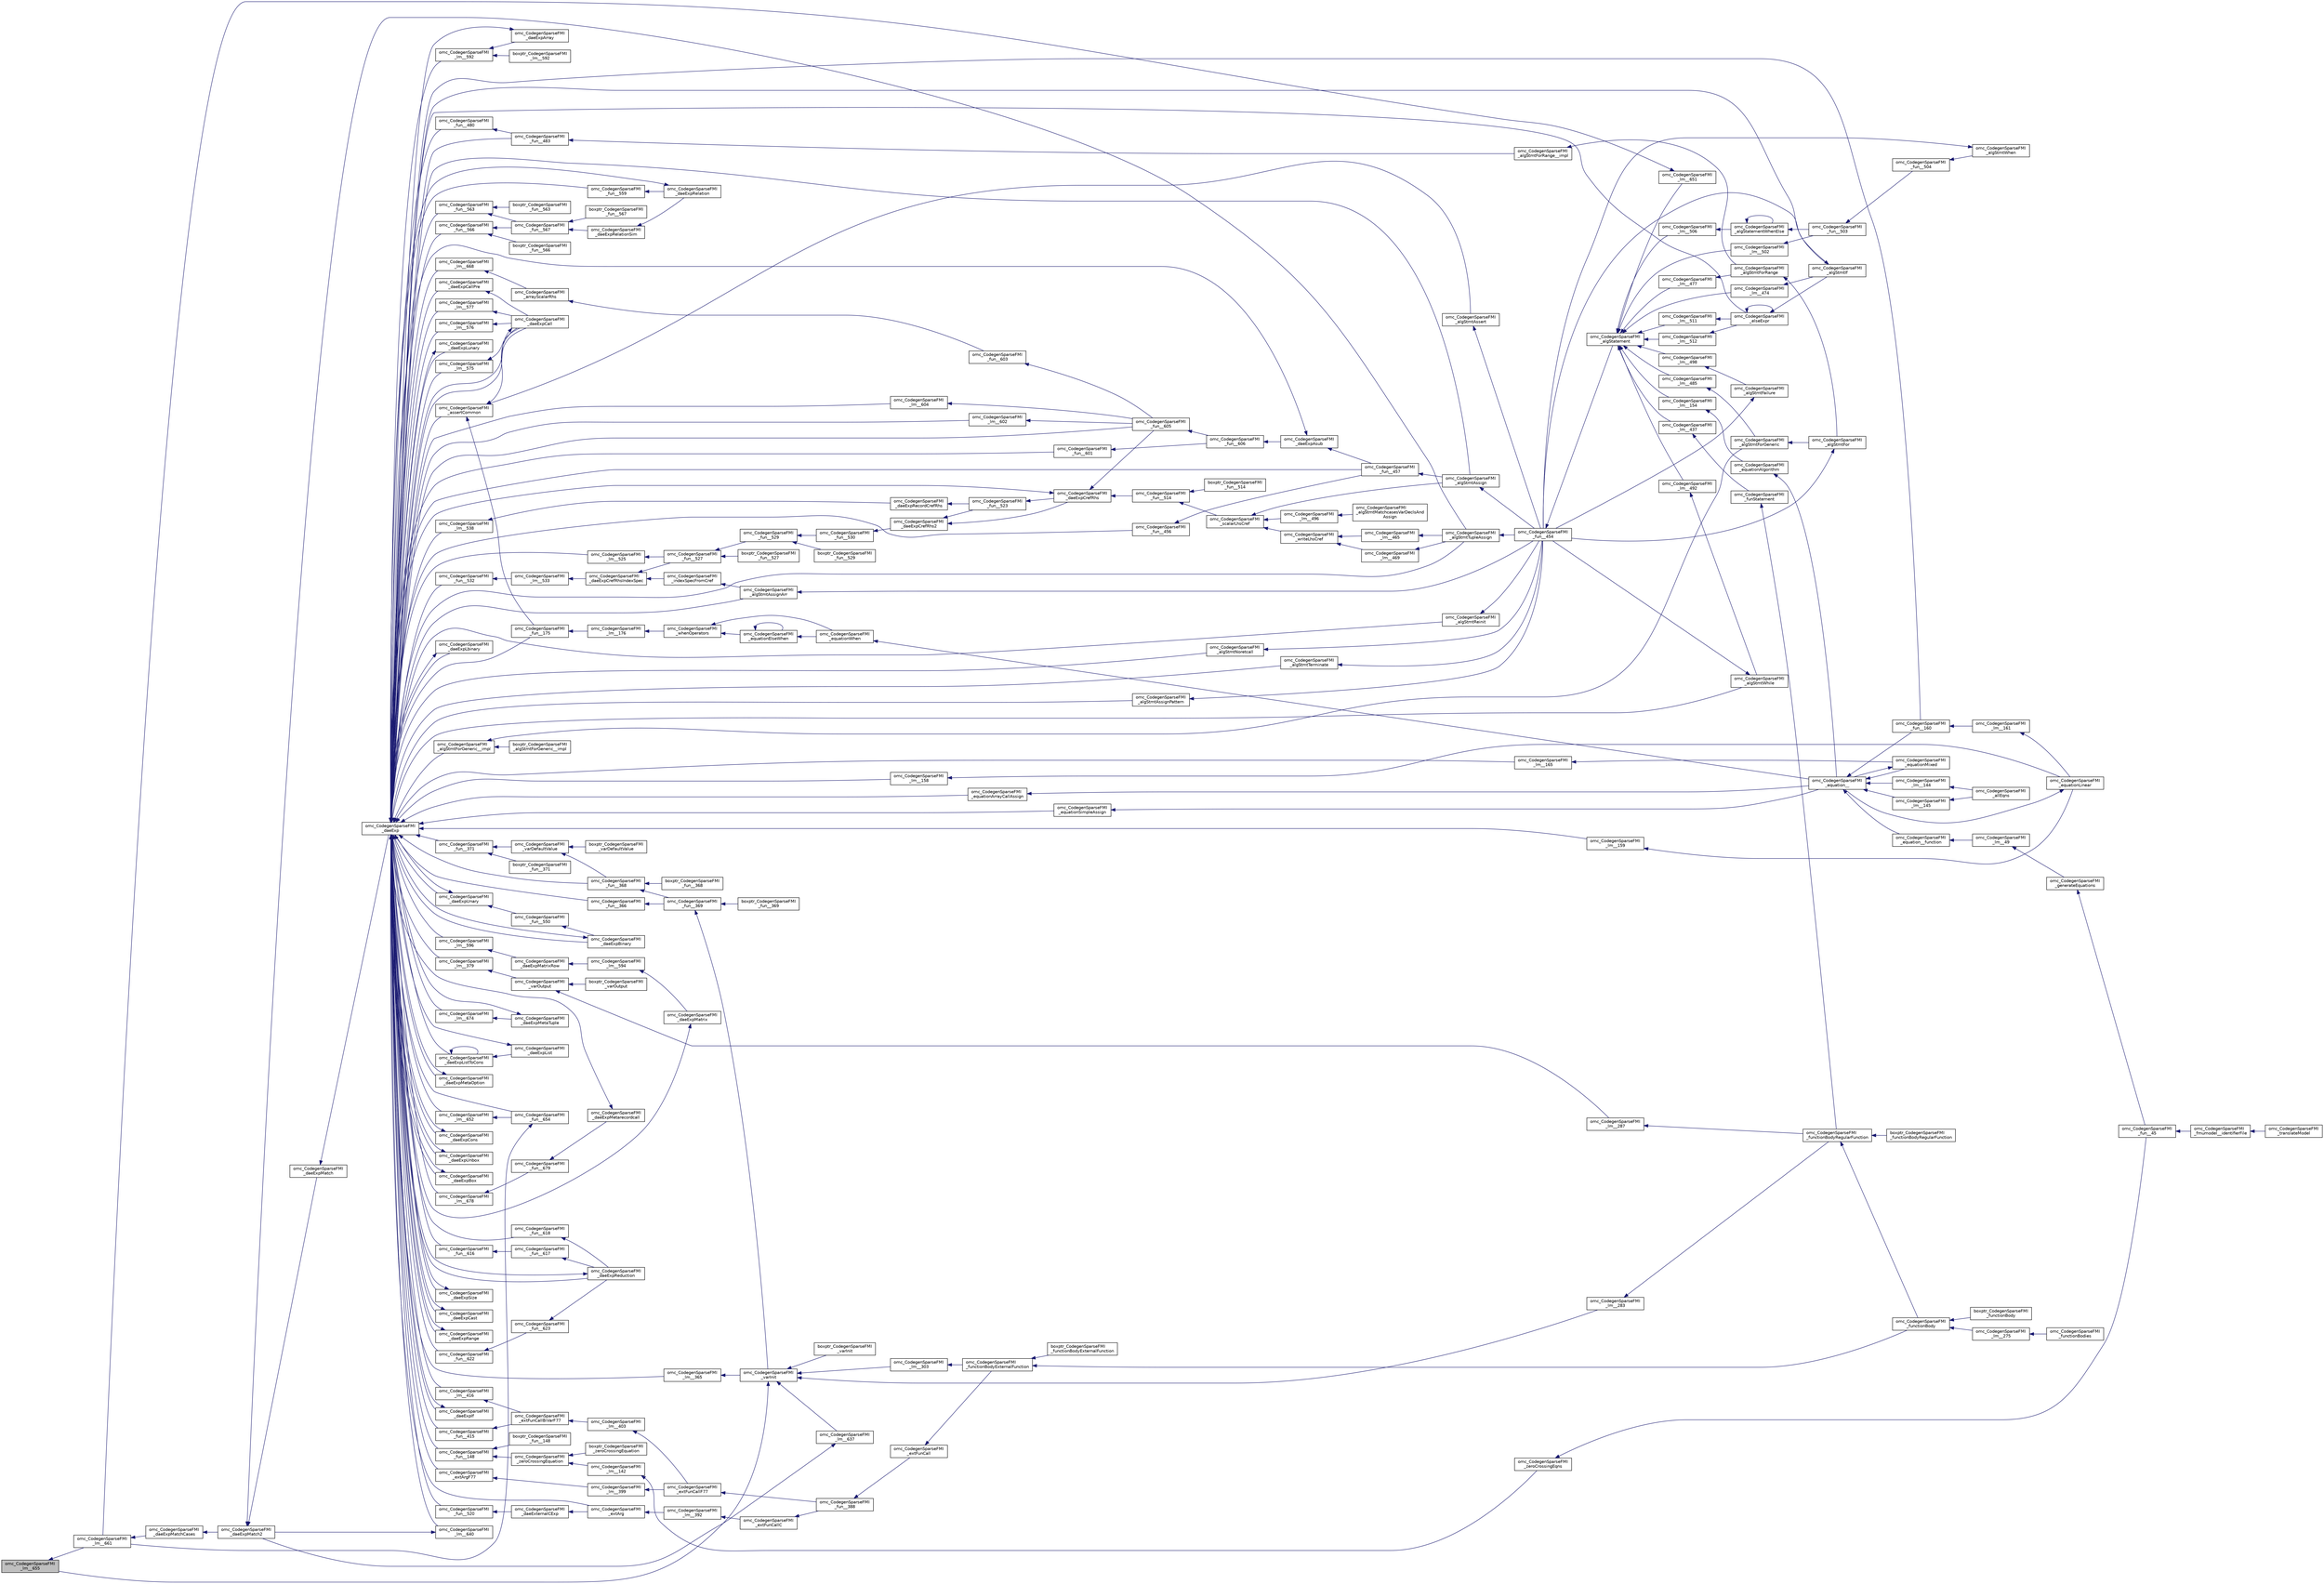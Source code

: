 digraph "omc_CodegenSparseFMI_lm__655"
{
  edge [fontname="Helvetica",fontsize="10",labelfontname="Helvetica",labelfontsize="10"];
  node [fontname="Helvetica",fontsize="10",shape=record];
  rankdir="LR";
  Node221184 [label="omc_CodegenSparseFMI\l_lm__655",height=0.2,width=0.4,color="black", fillcolor="grey75", style="filled", fontcolor="black"];
  Node221184 -> Node221185 [dir="back",color="midnightblue",fontsize="10",style="solid",fontname="Helvetica"];
  Node221185 [label="omc_CodegenSparseFMI\l_lm__661",height=0.2,width=0.4,color="black", fillcolor="white", style="filled",URL="$d1/d2e/_codegen_sparse_f_m_i_8c.html#af15d08c53a5b48667e16622e16e97ec5"];
  Node221185 -> Node221186 [dir="back",color="midnightblue",fontsize="10",style="solid",fontname="Helvetica"];
  Node221186 [label="omc_CodegenSparseFMI\l_daeExpMatchCases",height=0.2,width=0.4,color="black", fillcolor="white", style="filled",URL="$da/d88/_codegen_sparse_f_m_i_8h.html#a67c72be0aaa49a7a85509e1c5ab98b41"];
  Node221186 -> Node221187 [dir="back",color="midnightblue",fontsize="10",style="solid",fontname="Helvetica"];
  Node221187 [label="omc_CodegenSparseFMI\l_daeExpMatch2",height=0.2,width=0.4,color="black", fillcolor="white", style="filled",URL="$da/d88/_codegen_sparse_f_m_i_8h.html#a3d2d85eda4fc6adaf9f0a30a7a870128"];
  Node221187 -> Node221188 [dir="back",color="midnightblue",fontsize="10",style="solid",fontname="Helvetica"];
  Node221188 [label="omc_CodegenSparseFMI\l_daeExpMatch",height=0.2,width=0.4,color="black", fillcolor="white", style="filled",URL="$da/d88/_codegen_sparse_f_m_i_8h.html#a59ba01dc770311168227b0e3a87b1e1d"];
  Node221188 -> Node221189 [dir="back",color="midnightblue",fontsize="10",style="solid",fontname="Helvetica"];
  Node221189 [label="omc_CodegenSparseFMI\l_daeExp",height=0.2,width=0.4,color="black", fillcolor="white", style="filled",URL="$da/d88/_codegen_sparse_f_m_i_8h.html#ab26972f772620810838d527d8554f2ac"];
  Node221189 -> Node221190 [dir="back",color="midnightblue",fontsize="10",style="solid",fontname="Helvetica"];
  Node221190 [label="omc_CodegenSparseFMI\l_assertCommon",height=0.2,width=0.4,color="black", fillcolor="white", style="filled",URL="$da/d88/_codegen_sparse_f_m_i_8h.html#affff73cc747add47129bcbacc2d38f9a"];
  Node221190 -> Node221191 [dir="back",color="midnightblue",fontsize="10",style="solid",fontname="Helvetica"];
  Node221191 [label="omc_CodegenSparseFMI\l_daeExpCall",height=0.2,width=0.4,color="black", fillcolor="white", style="filled",URL="$da/d88/_codegen_sparse_f_m_i_8h.html#a48a7b37bcd95aafb972b82321fa96aac"];
  Node221191 -> Node221189 [dir="back",color="midnightblue",fontsize="10",style="solid",fontname="Helvetica"];
  Node221190 -> Node221192 [dir="back",color="midnightblue",fontsize="10",style="solid",fontname="Helvetica"];
  Node221192 [label="omc_CodegenSparseFMI\l_algStmtAssert",height=0.2,width=0.4,color="black", fillcolor="white", style="filled",URL="$da/d88/_codegen_sparse_f_m_i_8h.html#a6b429ec5152996a5f9279a3ddf6844b0"];
  Node221192 -> Node221193 [dir="back",color="midnightblue",fontsize="10",style="solid",fontname="Helvetica"];
  Node221193 [label="omc_CodegenSparseFMI\l_fun__454",height=0.2,width=0.4,color="black", fillcolor="white", style="filled",URL="$d1/d2e/_codegen_sparse_f_m_i_8c.html#a38506d8a286cdb1703e9653cec496244"];
  Node221193 -> Node221194 [dir="back",color="midnightblue",fontsize="10",style="solid",fontname="Helvetica"];
  Node221194 [label="omc_CodegenSparseFMI\l_algStatement",height=0.2,width=0.4,color="black", fillcolor="white", style="filled",URL="$da/d88/_codegen_sparse_f_m_i_8h.html#a5d1fbf810cfb458410c3f606dd4518d6"];
  Node221194 -> Node221195 [dir="back",color="midnightblue",fontsize="10",style="solid",fontname="Helvetica"];
  Node221195 [label="omc_CodegenSparseFMI\l_lm__651",height=0.2,width=0.4,color="black", fillcolor="white", style="filled",URL="$d1/d2e/_codegen_sparse_f_m_i_8c.html#a4601ee3bb7611f920e2f9c96c21fce8e"];
  Node221195 -> Node221185 [dir="back",color="midnightblue",fontsize="10",style="solid",fontname="Helvetica"];
  Node221194 -> Node221196 [dir="back",color="midnightblue",fontsize="10",style="solid",fontname="Helvetica"];
  Node221196 [label="omc_CodegenSparseFMI\l_lm__512",height=0.2,width=0.4,color="black", fillcolor="white", style="filled",URL="$d1/d2e/_codegen_sparse_f_m_i_8c.html#af95888dfe83bb5057d8fd4311bb02812"];
  Node221196 -> Node221197 [dir="back",color="midnightblue",fontsize="10",style="solid",fontname="Helvetica"];
  Node221197 [label="omc_CodegenSparseFMI\l_elseExpr",height=0.2,width=0.4,color="black", fillcolor="white", style="filled",URL="$da/d88/_codegen_sparse_f_m_i_8h.html#ae02994b817886c3b7f562e9552fec536"];
  Node221197 -> Node221197 [dir="back",color="midnightblue",fontsize="10",style="solid",fontname="Helvetica"];
  Node221197 -> Node221198 [dir="back",color="midnightblue",fontsize="10",style="solid",fontname="Helvetica"];
  Node221198 [label="omc_CodegenSparseFMI\l_algStmtIf",height=0.2,width=0.4,color="black", fillcolor="white", style="filled",URL="$da/d88/_codegen_sparse_f_m_i_8h.html#aa72b2ef57d1e5ee8a926acad88bf499d"];
  Node221198 -> Node221193 [dir="back",color="midnightblue",fontsize="10",style="solid",fontname="Helvetica"];
  Node221194 -> Node221199 [dir="back",color="midnightblue",fontsize="10",style="solid",fontname="Helvetica"];
  Node221199 [label="omc_CodegenSparseFMI\l_lm__511",height=0.2,width=0.4,color="black", fillcolor="white", style="filled",URL="$d1/d2e/_codegen_sparse_f_m_i_8c.html#ab0773a7f193a1fc208023bda15bcd13e"];
  Node221199 -> Node221197 [dir="back",color="midnightblue",fontsize="10",style="solid",fontname="Helvetica"];
  Node221194 -> Node221200 [dir="back",color="midnightblue",fontsize="10",style="solid",fontname="Helvetica"];
  Node221200 [label="omc_CodegenSparseFMI\l_lm__506",height=0.2,width=0.4,color="black", fillcolor="white", style="filled",URL="$d1/d2e/_codegen_sparse_f_m_i_8c.html#ab9c484cbc52677b6df8e8fb6df621cc0"];
  Node221200 -> Node221201 [dir="back",color="midnightblue",fontsize="10",style="solid",fontname="Helvetica"];
  Node221201 [label="omc_CodegenSparseFMI\l_algStatementWhenElse",height=0.2,width=0.4,color="black", fillcolor="white", style="filled",URL="$da/d88/_codegen_sparse_f_m_i_8h.html#a55c70c95b005ab4e4a668af539875303"];
  Node221201 -> Node221201 [dir="back",color="midnightblue",fontsize="10",style="solid",fontname="Helvetica"];
  Node221201 -> Node221202 [dir="back",color="midnightblue",fontsize="10",style="solid",fontname="Helvetica"];
  Node221202 [label="omc_CodegenSparseFMI\l_fun__503",height=0.2,width=0.4,color="black", fillcolor="white", style="filled",URL="$d1/d2e/_codegen_sparse_f_m_i_8c.html#a2f60622244298e4d41f2a4f51d7b6875"];
  Node221202 -> Node221203 [dir="back",color="midnightblue",fontsize="10",style="solid",fontname="Helvetica"];
  Node221203 [label="omc_CodegenSparseFMI\l_fun__504",height=0.2,width=0.4,color="black", fillcolor="white", style="filled",URL="$d1/d2e/_codegen_sparse_f_m_i_8c.html#a34c708458b1cf12fb6f5f8b4d739cfd1"];
  Node221203 -> Node221204 [dir="back",color="midnightblue",fontsize="10",style="solid",fontname="Helvetica"];
  Node221204 [label="omc_CodegenSparseFMI\l_algStmtWhen",height=0.2,width=0.4,color="black", fillcolor="white", style="filled",URL="$da/d88/_codegen_sparse_f_m_i_8h.html#a1045cff030f158d7beb1890107038b8d"];
  Node221204 -> Node221193 [dir="back",color="midnightblue",fontsize="10",style="solid",fontname="Helvetica"];
  Node221194 -> Node221205 [dir="back",color="midnightblue",fontsize="10",style="solid",fontname="Helvetica"];
  Node221205 [label="omc_CodegenSparseFMI\l_lm__502",height=0.2,width=0.4,color="black", fillcolor="white", style="filled",URL="$d1/d2e/_codegen_sparse_f_m_i_8c.html#a7b108abc44b96cb6c9ed48e243a90fad"];
  Node221205 -> Node221202 [dir="back",color="midnightblue",fontsize="10",style="solid",fontname="Helvetica"];
  Node221194 -> Node221206 [dir="back",color="midnightblue",fontsize="10",style="solid",fontname="Helvetica"];
  Node221206 [label="omc_CodegenSparseFMI\l_lm__498",height=0.2,width=0.4,color="black", fillcolor="white", style="filled",URL="$d1/d2e/_codegen_sparse_f_m_i_8c.html#a9a587324a76d2a404951bc9b392ed5cb"];
  Node221206 -> Node221207 [dir="back",color="midnightblue",fontsize="10",style="solid",fontname="Helvetica"];
  Node221207 [label="omc_CodegenSparseFMI\l_algStmtFailure",height=0.2,width=0.4,color="black", fillcolor="white", style="filled",URL="$da/d88/_codegen_sparse_f_m_i_8h.html#ad11b2d0a665f24fbe809721a52d58392"];
  Node221207 -> Node221193 [dir="back",color="midnightblue",fontsize="10",style="solid",fontname="Helvetica"];
  Node221194 -> Node221208 [dir="back",color="midnightblue",fontsize="10",style="solid",fontname="Helvetica"];
  Node221208 [label="omc_CodegenSparseFMI\l_lm__492",height=0.2,width=0.4,color="black", fillcolor="white", style="filled",URL="$d1/d2e/_codegen_sparse_f_m_i_8c.html#a72ef5dd5785e8cfbae898a4957299174"];
  Node221208 -> Node221209 [dir="back",color="midnightblue",fontsize="10",style="solid",fontname="Helvetica"];
  Node221209 [label="omc_CodegenSparseFMI\l_algStmtWhile",height=0.2,width=0.4,color="black", fillcolor="white", style="filled",URL="$da/d88/_codegen_sparse_f_m_i_8h.html#a737e817657aa616db460e3a97c2e3107"];
  Node221209 -> Node221193 [dir="back",color="midnightblue",fontsize="10",style="solid",fontname="Helvetica"];
  Node221194 -> Node221210 [dir="back",color="midnightblue",fontsize="10",style="solid",fontname="Helvetica"];
  Node221210 [label="omc_CodegenSparseFMI\l_lm__485",height=0.2,width=0.4,color="black", fillcolor="white", style="filled",URL="$d1/d2e/_codegen_sparse_f_m_i_8c.html#aaee69379b676eacca1ab73ffa0291eea"];
  Node221210 -> Node221211 [dir="back",color="midnightblue",fontsize="10",style="solid",fontname="Helvetica"];
  Node221211 [label="omc_CodegenSparseFMI\l_algStmtForGeneric",height=0.2,width=0.4,color="black", fillcolor="white", style="filled",URL="$da/d88/_codegen_sparse_f_m_i_8h.html#a15ee44d2afe47cb6295a4d916b0ca7a1"];
  Node221211 -> Node221212 [dir="back",color="midnightblue",fontsize="10",style="solid",fontname="Helvetica"];
  Node221212 [label="omc_CodegenSparseFMI\l_algStmtFor",height=0.2,width=0.4,color="black", fillcolor="white", style="filled",URL="$da/d88/_codegen_sparse_f_m_i_8h.html#a4a85a211bdd342c5634f687ac8530821"];
  Node221212 -> Node221193 [dir="back",color="midnightblue",fontsize="10",style="solid",fontname="Helvetica"];
  Node221194 -> Node221213 [dir="back",color="midnightblue",fontsize="10",style="solid",fontname="Helvetica"];
  Node221213 [label="omc_CodegenSparseFMI\l_lm__477",height=0.2,width=0.4,color="black", fillcolor="white", style="filled",URL="$d1/d2e/_codegen_sparse_f_m_i_8c.html#a2f9a22c9a97ca26efa4457a52c8310c9"];
  Node221213 -> Node221214 [dir="back",color="midnightblue",fontsize="10",style="solid",fontname="Helvetica"];
  Node221214 [label="omc_CodegenSparseFMI\l_algStmtForRange",height=0.2,width=0.4,color="black", fillcolor="white", style="filled",URL="$da/d88/_codegen_sparse_f_m_i_8h.html#aec1da676936e15ede37d5d7df69bd5d3"];
  Node221214 -> Node221212 [dir="back",color="midnightblue",fontsize="10",style="solid",fontname="Helvetica"];
  Node221194 -> Node221215 [dir="back",color="midnightblue",fontsize="10",style="solid",fontname="Helvetica"];
  Node221215 [label="omc_CodegenSparseFMI\l_lm__474",height=0.2,width=0.4,color="black", fillcolor="white", style="filled",URL="$d1/d2e/_codegen_sparse_f_m_i_8c.html#a39706f1a079b0966689768a75ddc77b3"];
  Node221215 -> Node221198 [dir="back",color="midnightblue",fontsize="10",style="solid",fontname="Helvetica"];
  Node221194 -> Node221216 [dir="back",color="midnightblue",fontsize="10",style="solid",fontname="Helvetica"];
  Node221216 [label="omc_CodegenSparseFMI\l_lm__437",height=0.2,width=0.4,color="black", fillcolor="white", style="filled",URL="$d1/d2e/_codegen_sparse_f_m_i_8c.html#a1bcb8bb8090787c8cfad3cc233eb2cbb"];
  Node221216 -> Node221217 [dir="back",color="midnightblue",fontsize="10",style="solid",fontname="Helvetica"];
  Node221217 [label="omc_CodegenSparseFMI\l_funStatement",height=0.2,width=0.4,color="black", fillcolor="white", style="filled",URL="$da/d88/_codegen_sparse_f_m_i_8h.html#a6011fbd6700693d91a736f67f7cd333a"];
  Node221217 -> Node221218 [dir="back",color="midnightblue",fontsize="10",style="solid",fontname="Helvetica"];
  Node221218 [label="omc_CodegenSparseFMI\l_functionBodyRegularFunction",height=0.2,width=0.4,color="black", fillcolor="white", style="filled",URL="$da/d88/_codegen_sparse_f_m_i_8h.html#a35f588d60d8560ad7c541738fc9bc5d0"];
  Node221218 -> Node221219 [dir="back",color="midnightblue",fontsize="10",style="solid",fontname="Helvetica"];
  Node221219 [label="boxptr_CodegenSparseFMI\l_functionBodyRegularFunction",height=0.2,width=0.4,color="black", fillcolor="white", style="filled",URL="$da/d88/_codegen_sparse_f_m_i_8h.html#ad0cd59d6ca1bf8ab02b015f235daadf1"];
  Node221218 -> Node221220 [dir="back",color="midnightblue",fontsize="10",style="solid",fontname="Helvetica"];
  Node221220 [label="omc_CodegenSparseFMI\l_functionBody",height=0.2,width=0.4,color="black", fillcolor="white", style="filled",URL="$da/d88/_codegen_sparse_f_m_i_8h.html#a8326dd08d50f77b343a0b1e9fdee90d6"];
  Node221220 -> Node221221 [dir="back",color="midnightblue",fontsize="10",style="solid",fontname="Helvetica"];
  Node221221 [label="boxptr_CodegenSparseFMI\l_functionBody",height=0.2,width=0.4,color="black", fillcolor="white", style="filled",URL="$da/d88/_codegen_sparse_f_m_i_8h.html#a1450c37977ff46f0a318f1740d46b3a2"];
  Node221220 -> Node221222 [dir="back",color="midnightblue",fontsize="10",style="solid",fontname="Helvetica"];
  Node221222 [label="omc_CodegenSparseFMI\l_lm__275",height=0.2,width=0.4,color="black", fillcolor="white", style="filled",URL="$d1/d2e/_codegen_sparse_f_m_i_8c.html#afa6f1fb10983410b266344362bafabb7"];
  Node221222 -> Node221223 [dir="back",color="midnightblue",fontsize="10",style="solid",fontname="Helvetica"];
  Node221223 [label="omc_CodegenSparseFMI\l_functionBodies",height=0.2,width=0.4,color="black", fillcolor="white", style="filled",URL="$da/d88/_codegen_sparse_f_m_i_8h.html#ad5d463f801d993e3be31d7c8963771af"];
  Node221194 -> Node221224 [dir="back",color="midnightblue",fontsize="10",style="solid",fontname="Helvetica"];
  Node221224 [label="omc_CodegenSparseFMI\l_lm__154",height=0.2,width=0.4,color="black", fillcolor="white", style="filled",URL="$d1/d2e/_codegen_sparse_f_m_i_8c.html#a1572fc969206bf7560bccaad1883519a"];
  Node221224 -> Node221225 [dir="back",color="midnightblue",fontsize="10",style="solid",fontname="Helvetica"];
  Node221225 [label="omc_CodegenSparseFMI\l_equationAlgorithm",height=0.2,width=0.4,color="black", fillcolor="white", style="filled",URL="$da/d88/_codegen_sparse_f_m_i_8h.html#adc1144a1e01b13d32f1cd272edef769f"];
  Node221225 -> Node221226 [dir="back",color="midnightblue",fontsize="10",style="solid",fontname="Helvetica"];
  Node221226 [label="omc_CodegenSparseFMI\l_equation__",height=0.2,width=0.4,color="black", fillcolor="white", style="filled",URL="$da/d88/_codegen_sparse_f_m_i_8h.html#a99f4c0cb745d02faf3615bcda104a18a"];
  Node221226 -> Node221227 [dir="back",color="midnightblue",fontsize="10",style="solid",fontname="Helvetica"];
  Node221227 [label="omc_CodegenSparseFMI\l_equationMixed",height=0.2,width=0.4,color="black", fillcolor="white", style="filled",URL="$da/d88/_codegen_sparse_f_m_i_8h.html#ac29f9768bd0d77a3e1e85ee8d33113f2"];
  Node221227 -> Node221226 [dir="back",color="midnightblue",fontsize="10",style="solid",fontname="Helvetica"];
  Node221226 -> Node221228 [dir="back",color="midnightblue",fontsize="10",style="solid",fontname="Helvetica"];
  Node221228 [label="omc_CodegenSparseFMI\l_fun__160",height=0.2,width=0.4,color="black", fillcolor="white", style="filled",URL="$d1/d2e/_codegen_sparse_f_m_i_8c.html#ae706b7e1daac9ecce083bb0f153c4537"];
  Node221228 -> Node221229 [dir="back",color="midnightblue",fontsize="10",style="solid",fontname="Helvetica"];
  Node221229 [label="omc_CodegenSparseFMI\l_lm__161",height=0.2,width=0.4,color="black", fillcolor="white", style="filled",URL="$d1/d2e/_codegen_sparse_f_m_i_8c.html#afef10b15667b5fa348e2e5474100a059"];
  Node221229 -> Node221230 [dir="back",color="midnightblue",fontsize="10",style="solid",fontname="Helvetica"];
  Node221230 [label="omc_CodegenSparseFMI\l_equationLinear",height=0.2,width=0.4,color="black", fillcolor="white", style="filled",URL="$da/d88/_codegen_sparse_f_m_i_8h.html#ae8ae758cee8e51f80c69f273ea2dead4"];
  Node221230 -> Node221226 [dir="back",color="midnightblue",fontsize="10",style="solid",fontname="Helvetica"];
  Node221226 -> Node221231 [dir="back",color="midnightblue",fontsize="10",style="solid",fontname="Helvetica"];
  Node221231 [label="omc_CodegenSparseFMI\l_lm__145",height=0.2,width=0.4,color="black", fillcolor="white", style="filled",URL="$d1/d2e/_codegen_sparse_f_m_i_8c.html#a482b9fe4a2cf1170ba37c04cbeeba56b"];
  Node221231 -> Node221232 [dir="back",color="midnightblue",fontsize="10",style="solid",fontname="Helvetica"];
  Node221232 [label="omc_CodegenSparseFMI\l_allEqns",height=0.2,width=0.4,color="black", fillcolor="white", style="filled",URL="$da/d88/_codegen_sparse_f_m_i_8h.html#a94fa0652e8d98e8869394cc988af391b"];
  Node221226 -> Node221233 [dir="back",color="midnightblue",fontsize="10",style="solid",fontname="Helvetica"];
  Node221233 [label="omc_CodegenSparseFMI\l_lm__144",height=0.2,width=0.4,color="black", fillcolor="white", style="filled",URL="$d1/d2e/_codegen_sparse_f_m_i_8c.html#a53bc84287c3730b73c523380ca378dcf"];
  Node221233 -> Node221232 [dir="back",color="midnightblue",fontsize="10",style="solid",fontname="Helvetica"];
  Node221226 -> Node221234 [dir="back",color="midnightblue",fontsize="10",style="solid",fontname="Helvetica"];
  Node221234 [label="omc_CodegenSparseFMI\l_equation__function",height=0.2,width=0.4,color="black", fillcolor="white", style="filled",URL="$da/d88/_codegen_sparse_f_m_i_8h.html#a3b6d78478d2920ade27380933feef664"];
  Node221234 -> Node221235 [dir="back",color="midnightblue",fontsize="10",style="solid",fontname="Helvetica"];
  Node221235 [label="omc_CodegenSparseFMI\l_lm__49",height=0.2,width=0.4,color="black", fillcolor="white", style="filled",URL="$d1/d2e/_codegen_sparse_f_m_i_8c.html#afd950130e5951ce5d9b078504b8e5445"];
  Node221235 -> Node221236 [dir="back",color="midnightblue",fontsize="10",style="solid",fontname="Helvetica"];
  Node221236 [label="omc_CodegenSparseFMI\l_generateEquations",height=0.2,width=0.4,color="black", fillcolor="white", style="filled",URL="$da/d88/_codegen_sparse_f_m_i_8h.html#a944e50c37aa93fa6e9c540a7d9a7f671"];
  Node221236 -> Node221237 [dir="back",color="midnightblue",fontsize="10",style="solid",fontname="Helvetica"];
  Node221237 [label="omc_CodegenSparseFMI\l_fun__45",height=0.2,width=0.4,color="black", fillcolor="white", style="filled",URL="$d1/d2e/_codegen_sparse_f_m_i_8c.html#a33c397eee4567dbaf5269d88f9ea50f2"];
  Node221237 -> Node221238 [dir="back",color="midnightblue",fontsize="10",style="solid",fontname="Helvetica"];
  Node221238 [label="omc_CodegenSparseFMI\l_fmumodel__identifierFile",height=0.2,width=0.4,color="black", fillcolor="white", style="filled",URL="$da/d88/_codegen_sparse_f_m_i_8h.html#a0d704247081fbb1f268bdd5ae5d7f3f3"];
  Node221238 -> Node221239 [dir="back",color="midnightblue",fontsize="10",style="solid",fontname="Helvetica"];
  Node221239 [label="omc_CodegenSparseFMI\l_translateModel",height=0.2,width=0.4,color="black", fillcolor="white", style="filled",URL="$da/d88/_codegen_sparse_f_m_i_8h.html#a6e115544fcae7968ab9fa00a0ea17b1d"];
  Node221190 -> Node221240 [dir="back",color="midnightblue",fontsize="10",style="solid",fontname="Helvetica"];
  Node221240 [label="omc_CodegenSparseFMI\l_fun__175",height=0.2,width=0.4,color="black", fillcolor="white", style="filled",URL="$d1/d2e/_codegen_sparse_f_m_i_8c.html#ae71d3dbce84027f4da25d630128e9f06"];
  Node221240 -> Node221241 [dir="back",color="midnightblue",fontsize="10",style="solid",fontname="Helvetica"];
  Node221241 [label="omc_CodegenSparseFMI\l_lm__176",height=0.2,width=0.4,color="black", fillcolor="white", style="filled",URL="$d1/d2e/_codegen_sparse_f_m_i_8c.html#a3aab67e796da3718ac21ae4e0b10522b"];
  Node221241 -> Node221242 [dir="back",color="midnightblue",fontsize="10",style="solid",fontname="Helvetica"];
  Node221242 [label="omc_CodegenSparseFMI\l_whenOperators",height=0.2,width=0.4,color="black", fillcolor="white", style="filled",URL="$da/d88/_codegen_sparse_f_m_i_8h.html#aaa56a6cbe937c9e43604fbefcddc43d4"];
  Node221242 -> Node221243 [dir="back",color="midnightblue",fontsize="10",style="solid",fontname="Helvetica"];
  Node221243 [label="omc_CodegenSparseFMI\l_equationElseWhen",height=0.2,width=0.4,color="black", fillcolor="white", style="filled",URL="$da/d88/_codegen_sparse_f_m_i_8h.html#a9252f94be6a8d4db5d542a2a30867d21"];
  Node221243 -> Node221243 [dir="back",color="midnightblue",fontsize="10",style="solid",fontname="Helvetica"];
  Node221243 -> Node221244 [dir="back",color="midnightblue",fontsize="10",style="solid",fontname="Helvetica"];
  Node221244 [label="omc_CodegenSparseFMI\l_equationWhen",height=0.2,width=0.4,color="black", fillcolor="white", style="filled",URL="$da/d88/_codegen_sparse_f_m_i_8h.html#a182b50d619540de019adbeb9053f85d2"];
  Node221244 -> Node221226 [dir="back",color="midnightblue",fontsize="10",style="solid",fontname="Helvetica"];
  Node221242 -> Node221244 [dir="back",color="midnightblue",fontsize="10",style="solid",fontname="Helvetica"];
  Node221189 -> Node221245 [dir="back",color="midnightblue",fontsize="10",style="solid",fontname="Helvetica"];
  Node221245 [label="omc_CodegenSparseFMI\l_algStmtAssignPattern",height=0.2,width=0.4,color="black", fillcolor="white", style="filled",URL="$da/d88/_codegen_sparse_f_m_i_8h.html#aa769cf6a279946c8484ba60efafa1bc7"];
  Node221245 -> Node221193 [dir="back",color="midnightblue",fontsize="10",style="solid",fontname="Helvetica"];
  Node221189 -> Node221246 [dir="back",color="midnightblue",fontsize="10",style="solid",fontname="Helvetica"];
  Node221246 [label="omc_CodegenSparseFMI\l_lm__678",height=0.2,width=0.4,color="black", fillcolor="white", style="filled",URL="$d1/d2e/_codegen_sparse_f_m_i_8c.html#a128c47290974b3ffbcea043e82979943"];
  Node221246 -> Node221247 [dir="back",color="midnightblue",fontsize="10",style="solid",fontname="Helvetica"];
  Node221247 [label="omc_CodegenSparseFMI\l_fun__679",height=0.2,width=0.4,color="black", fillcolor="white", style="filled",URL="$d1/d2e/_codegen_sparse_f_m_i_8c.html#a2365ba198f39b872daa06cc5d23c6252"];
  Node221247 -> Node221248 [dir="back",color="midnightblue",fontsize="10",style="solid",fontname="Helvetica"];
  Node221248 [label="omc_CodegenSparseFMI\l_daeExpMetarecordcall",height=0.2,width=0.4,color="black", fillcolor="white", style="filled",URL="$da/d88/_codegen_sparse_f_m_i_8h.html#af4d3cdaeb7380d8a65146e12030c5c0e"];
  Node221248 -> Node221189 [dir="back",color="midnightblue",fontsize="10",style="solid",fontname="Helvetica"];
  Node221189 -> Node221249 [dir="back",color="midnightblue",fontsize="10",style="solid",fontname="Helvetica"];
  Node221249 [label="omc_CodegenSparseFMI\l_daeExpMetaOption",height=0.2,width=0.4,color="black", fillcolor="white", style="filled",URL="$da/d88/_codegen_sparse_f_m_i_8h.html#ae536b39241762561555271004c37440e"];
  Node221249 -> Node221189 [dir="back",color="midnightblue",fontsize="10",style="solid",fontname="Helvetica"];
  Node221189 -> Node221250 [dir="back",color="midnightblue",fontsize="10",style="solid",fontname="Helvetica"];
  Node221250 [label="omc_CodegenSparseFMI\l_lm__674",height=0.2,width=0.4,color="black", fillcolor="white", style="filled",URL="$d1/d2e/_codegen_sparse_f_m_i_8c.html#ad52f1b672015908228e495a9b9ff40ca"];
  Node221250 -> Node221251 [dir="back",color="midnightblue",fontsize="10",style="solid",fontname="Helvetica"];
  Node221251 [label="omc_CodegenSparseFMI\l_daeExpMetaTuple",height=0.2,width=0.4,color="black", fillcolor="white", style="filled",URL="$da/d88/_codegen_sparse_f_m_i_8h.html#a37dab4d4c7bc7fd838505c060a8b9049"];
  Node221251 -> Node221189 [dir="back",color="midnightblue",fontsize="10",style="solid",fontname="Helvetica"];
  Node221189 -> Node221252 [dir="back",color="midnightblue",fontsize="10",style="solid",fontname="Helvetica"];
  Node221252 [label="omc_CodegenSparseFMI\l_daeExpCons",height=0.2,width=0.4,color="black", fillcolor="white", style="filled",URL="$da/d88/_codegen_sparse_f_m_i_8h.html#ab881b9f7dbddb69fe91bb74c9c5c54c1"];
  Node221252 -> Node221189 [dir="back",color="midnightblue",fontsize="10",style="solid",fontname="Helvetica"];
  Node221189 -> Node221253 [dir="back",color="midnightblue",fontsize="10",style="solid",fontname="Helvetica"];
  Node221253 [label="omc_CodegenSparseFMI\l_daeExpListToCons",height=0.2,width=0.4,color="black", fillcolor="white", style="filled",URL="$da/d88/_codegen_sparse_f_m_i_8h.html#a1d1ae6cb82e69292e58b8c65e002ea55"];
  Node221253 -> Node221253 [dir="back",color="midnightblue",fontsize="10",style="solid",fontname="Helvetica"];
  Node221253 -> Node221254 [dir="back",color="midnightblue",fontsize="10",style="solid",fontname="Helvetica"];
  Node221254 [label="omc_CodegenSparseFMI\l_daeExpList",height=0.2,width=0.4,color="black", fillcolor="white", style="filled",URL="$da/d88/_codegen_sparse_f_m_i_8h.html#a2f666b582c610d5c8b23988ecba9664b"];
  Node221254 -> Node221189 [dir="back",color="midnightblue",fontsize="10",style="solid",fontname="Helvetica"];
  Node221189 -> Node221255 [dir="back",color="midnightblue",fontsize="10",style="solid",fontname="Helvetica"];
  Node221255 [label="omc_CodegenSparseFMI\l_lm__668",height=0.2,width=0.4,color="black", fillcolor="white", style="filled",URL="$d1/d2e/_codegen_sparse_f_m_i_8c.html#a76351725b41da0af498aadf54b92c275"];
  Node221255 -> Node221256 [dir="back",color="midnightblue",fontsize="10",style="solid",fontname="Helvetica"];
  Node221256 [label="omc_CodegenSparseFMI\l_arrayScalarRhs",height=0.2,width=0.4,color="black", fillcolor="white", style="filled",URL="$da/d88/_codegen_sparse_f_m_i_8h.html#ab4de96fd8fb5647ef325ca122a4753f3"];
  Node221256 -> Node221257 [dir="back",color="midnightblue",fontsize="10",style="solid",fontname="Helvetica"];
  Node221257 [label="omc_CodegenSparseFMI\l_fun__603",height=0.2,width=0.4,color="black", fillcolor="white", style="filled",URL="$d1/d2e/_codegen_sparse_f_m_i_8c.html#adbd2857da6df0e479b3bd77c5b7a8f7d"];
  Node221257 -> Node221258 [dir="back",color="midnightblue",fontsize="10",style="solid",fontname="Helvetica"];
  Node221258 [label="omc_CodegenSparseFMI\l_fun__605",height=0.2,width=0.4,color="black", fillcolor="white", style="filled",URL="$d1/d2e/_codegen_sparse_f_m_i_8c.html#a9bd0f333ed74be93d8bd6468cde56736"];
  Node221258 -> Node221259 [dir="back",color="midnightblue",fontsize="10",style="solid",fontname="Helvetica"];
  Node221259 [label="omc_CodegenSparseFMI\l_fun__606",height=0.2,width=0.4,color="black", fillcolor="white", style="filled",URL="$d1/d2e/_codegen_sparse_f_m_i_8c.html#a57e7ee8cc6cf0e5de142a92a92caf6d0"];
  Node221259 -> Node221260 [dir="back",color="midnightblue",fontsize="10",style="solid",fontname="Helvetica"];
  Node221260 [label="omc_CodegenSparseFMI\l_daeExpAsub",height=0.2,width=0.4,color="black", fillcolor="white", style="filled",URL="$da/d88/_codegen_sparse_f_m_i_8h.html#ab042430b0f630bd548c9122206a41a76"];
  Node221260 -> Node221189 [dir="back",color="midnightblue",fontsize="10",style="solid",fontname="Helvetica"];
  Node221260 -> Node221261 [dir="back",color="midnightblue",fontsize="10",style="solid",fontname="Helvetica"];
  Node221261 [label="omc_CodegenSparseFMI\l_fun__457",height=0.2,width=0.4,color="black", fillcolor="white", style="filled",URL="$d1/d2e/_codegen_sparse_f_m_i_8c.html#a9a66843f2c8f85ed8a0e89829eadf41b"];
  Node221261 -> Node221262 [dir="back",color="midnightblue",fontsize="10",style="solid",fontname="Helvetica"];
  Node221262 [label="omc_CodegenSparseFMI\l_algStmtAssign",height=0.2,width=0.4,color="black", fillcolor="white", style="filled",URL="$da/d88/_codegen_sparse_f_m_i_8h.html#a1c3cbb22c2453d6b93e5a19e87126639"];
  Node221262 -> Node221193 [dir="back",color="midnightblue",fontsize="10",style="solid",fontname="Helvetica"];
  Node221189 -> Node221263 [dir="back",color="midnightblue",fontsize="10",style="solid",fontname="Helvetica"];
  Node221263 [label="omc_CodegenSparseFMI\l_daeExpUnbox",height=0.2,width=0.4,color="black", fillcolor="white", style="filled",URL="$da/d88/_codegen_sparse_f_m_i_8h.html#ad8a93ec5bfec6454d268e95a82bf96b8"];
  Node221263 -> Node221189 [dir="back",color="midnightblue",fontsize="10",style="solid",fontname="Helvetica"];
  Node221189 -> Node221264 [dir="back",color="midnightblue",fontsize="10",style="solid",fontname="Helvetica"];
  Node221264 [label="omc_CodegenSparseFMI\l_daeExpBox",height=0.2,width=0.4,color="black", fillcolor="white", style="filled",URL="$da/d88/_codegen_sparse_f_m_i_8h.html#a39dc1615a535b01d20db9b87fc607d3c"];
  Node221264 -> Node221189 [dir="back",color="midnightblue",fontsize="10",style="solid",fontname="Helvetica"];
  Node221189 -> Node221265 [dir="back",color="midnightblue",fontsize="10",style="solid",fontname="Helvetica"];
  Node221265 [label="omc_CodegenSparseFMI\l_fun__654",height=0.2,width=0.4,color="black", fillcolor="white", style="filled",URL="$d1/d2e/_codegen_sparse_f_m_i_8c.html#a779418d021f2bf6e5e05257271d6512f"];
  Node221265 -> Node221185 [dir="back",color="midnightblue",fontsize="10",style="solid",fontname="Helvetica"];
  Node221189 -> Node221266 [dir="back",color="midnightblue",fontsize="10",style="solid",fontname="Helvetica"];
  Node221266 [label="omc_CodegenSparseFMI\l_lm__652",height=0.2,width=0.4,color="black", fillcolor="white", style="filled",URL="$d1/d2e/_codegen_sparse_f_m_i_8c.html#afb77daba20dc13d99f8916228d277ad2"];
  Node221266 -> Node221265 [dir="back",color="midnightblue",fontsize="10",style="solid",fontname="Helvetica"];
  Node221189 -> Node221267 [dir="back",color="midnightblue",fontsize="10",style="solid",fontname="Helvetica"];
  Node221267 [label="omc_CodegenSparseFMI\l_lm__640",height=0.2,width=0.4,color="black", fillcolor="white", style="filled",URL="$d1/d2e/_codegen_sparse_f_m_i_8c.html#ab7ae5141c274871c57b0fb912e7ddaf7"];
  Node221267 -> Node221187 [dir="back",color="midnightblue",fontsize="10",style="solid",fontname="Helvetica"];
  Node221189 -> Node221268 [dir="back",color="midnightblue",fontsize="10",style="solid",fontname="Helvetica"];
  Node221268 [label="omc_CodegenSparseFMI\l_daeExpReduction",height=0.2,width=0.4,color="black", fillcolor="white", style="filled",URL="$da/d88/_codegen_sparse_f_m_i_8h.html#a215e1cfa638090eb2c87b8d31be99cf0"];
  Node221268 -> Node221189 [dir="back",color="midnightblue",fontsize="10",style="solid",fontname="Helvetica"];
  Node221189 -> Node221269 [dir="back",color="midnightblue",fontsize="10",style="solid",fontname="Helvetica"];
  Node221269 [label="omc_CodegenSparseFMI\l_fun__622",height=0.2,width=0.4,color="black", fillcolor="white", style="filled",URL="$d1/d2e/_codegen_sparse_f_m_i_8c.html#ae5c95b0ba06e68ed18a5d60da4cda046"];
  Node221269 -> Node221270 [dir="back",color="midnightblue",fontsize="10",style="solid",fontname="Helvetica"];
  Node221270 [label="omc_CodegenSparseFMI\l_fun__623",height=0.2,width=0.4,color="black", fillcolor="white", style="filled",URL="$d1/d2e/_codegen_sparse_f_m_i_8c.html#ad252a6b0c4628a8f587fbfdf6b702226"];
  Node221270 -> Node221268 [dir="back",color="midnightblue",fontsize="10",style="solid",fontname="Helvetica"];
  Node221189 -> Node221271 [dir="back",color="midnightblue",fontsize="10",style="solid",fontname="Helvetica"];
  Node221271 [label="omc_CodegenSparseFMI\l_fun__618",height=0.2,width=0.4,color="black", fillcolor="white", style="filled",URL="$d1/d2e/_codegen_sparse_f_m_i_8c.html#a6b9efcf5bb1e83e9d6d64821e5b15530"];
  Node221271 -> Node221268 [dir="back",color="midnightblue",fontsize="10",style="solid",fontname="Helvetica"];
  Node221189 -> Node221272 [dir="back",color="midnightblue",fontsize="10",style="solid",fontname="Helvetica"];
  Node221272 [label="omc_CodegenSparseFMI\l_fun__616",height=0.2,width=0.4,color="black", fillcolor="white", style="filled",URL="$d1/d2e/_codegen_sparse_f_m_i_8c.html#a635859e8c511453505953fab612853b3"];
  Node221272 -> Node221273 [dir="back",color="midnightblue",fontsize="10",style="solid",fontname="Helvetica"];
  Node221273 [label="omc_CodegenSparseFMI\l_fun__617",height=0.2,width=0.4,color="black", fillcolor="white", style="filled",URL="$d1/d2e/_codegen_sparse_f_m_i_8c.html#aa08069808fe588458678d9549eb3b245"];
  Node221273 -> Node221268 [dir="back",color="midnightblue",fontsize="10",style="solid",fontname="Helvetica"];
  Node221189 -> Node221274 [dir="back",color="midnightblue",fontsize="10",style="solid",fontname="Helvetica"];
  Node221274 [label="omc_CodegenSparseFMI\l_daeExpSize",height=0.2,width=0.4,color="black", fillcolor="white", style="filled",URL="$da/d88/_codegen_sparse_f_m_i_8h.html#a65806134dc2b86c56ad13bd542641799"];
  Node221274 -> Node221189 [dir="back",color="midnightblue",fontsize="10",style="solid",fontname="Helvetica"];
  Node221189 -> Node221275 [dir="back",color="midnightblue",fontsize="10",style="solid",fontname="Helvetica"];
  Node221275 [label="omc_CodegenSparseFMI\l_daeExpCallPre",height=0.2,width=0.4,color="black", fillcolor="white", style="filled",URL="$da/d88/_codegen_sparse_f_m_i_8h.html#a14fa316eb180ca150badd71a2b426953"];
  Node221275 -> Node221191 [dir="back",color="midnightblue",fontsize="10",style="solid",fontname="Helvetica"];
  Node221189 -> Node221258 [dir="back",color="midnightblue",fontsize="10",style="solid",fontname="Helvetica"];
  Node221189 -> Node221276 [dir="back",color="midnightblue",fontsize="10",style="solid",fontname="Helvetica"];
  Node221276 [label="omc_CodegenSparseFMI\l_lm__604",height=0.2,width=0.4,color="black", fillcolor="white", style="filled",URL="$d1/d2e/_codegen_sparse_f_m_i_8c.html#a1ea19ba89eb6b92706330d280b4a28c4"];
  Node221276 -> Node221258 [dir="back",color="midnightblue",fontsize="10",style="solid",fontname="Helvetica"];
  Node221189 -> Node221277 [dir="back",color="midnightblue",fontsize="10",style="solid",fontname="Helvetica"];
  Node221277 [label="omc_CodegenSparseFMI\l_lm__602",height=0.2,width=0.4,color="black", fillcolor="white", style="filled",URL="$d1/d2e/_codegen_sparse_f_m_i_8c.html#a033ed9fe3cb36fea59e62007c6a4d090"];
  Node221277 -> Node221258 [dir="back",color="midnightblue",fontsize="10",style="solid",fontname="Helvetica"];
  Node221189 -> Node221278 [dir="back",color="midnightblue",fontsize="10",style="solid",fontname="Helvetica"];
  Node221278 [label="omc_CodegenSparseFMI\l_fun__601",height=0.2,width=0.4,color="black", fillcolor="white", style="filled",URL="$d1/d2e/_codegen_sparse_f_m_i_8c.html#a7e7064f5d085e776607bd7e91ba97557"];
  Node221278 -> Node221259 [dir="back",color="midnightblue",fontsize="10",style="solid",fontname="Helvetica"];
  Node221189 -> Node221279 [dir="back",color="midnightblue",fontsize="10",style="solid",fontname="Helvetica"];
  Node221279 [label="omc_CodegenSparseFMI\l_daeExpCast",height=0.2,width=0.4,color="black", fillcolor="white", style="filled",URL="$da/d88/_codegen_sparse_f_m_i_8h.html#a4925df985f63c7b864fc53ff465f925e"];
  Node221279 -> Node221189 [dir="back",color="midnightblue",fontsize="10",style="solid",fontname="Helvetica"];
  Node221189 -> Node221280 [dir="back",color="midnightblue",fontsize="10",style="solid",fontname="Helvetica"];
  Node221280 [label="omc_CodegenSparseFMI\l_daeExpRange",height=0.2,width=0.4,color="black", fillcolor="white", style="filled",URL="$da/d88/_codegen_sparse_f_m_i_8h.html#ab06fb091af14bb2ea0472c05fb26c075"];
  Node221280 -> Node221189 [dir="back",color="midnightblue",fontsize="10",style="solid",fontname="Helvetica"];
  Node221189 -> Node221281 [dir="back",color="midnightblue",fontsize="10",style="solid",fontname="Helvetica"];
  Node221281 [label="omc_CodegenSparseFMI\l_lm__596",height=0.2,width=0.4,color="black", fillcolor="white", style="filled",URL="$d1/d2e/_codegen_sparse_f_m_i_8c.html#a14d5df57654fa55b92d5aff9036ec0ab"];
  Node221281 -> Node221282 [dir="back",color="midnightblue",fontsize="10",style="solid",fontname="Helvetica"];
  Node221282 [label="omc_CodegenSparseFMI\l_daeExpMatrixRow",height=0.2,width=0.4,color="black", fillcolor="white", style="filled",URL="$da/d88/_codegen_sparse_f_m_i_8h.html#aaa8e0e4a311cbf73da7a14c47f4570ac"];
  Node221282 -> Node221283 [dir="back",color="midnightblue",fontsize="10",style="solid",fontname="Helvetica"];
  Node221283 [label="omc_CodegenSparseFMI\l_lm__594",height=0.2,width=0.4,color="black", fillcolor="white", style="filled",URL="$d1/d2e/_codegen_sparse_f_m_i_8c.html#a6851ce9fae595fa7b523b79ce247f9ea"];
  Node221283 -> Node221284 [dir="back",color="midnightblue",fontsize="10",style="solid",fontname="Helvetica"];
  Node221284 [label="omc_CodegenSparseFMI\l_daeExpMatrix",height=0.2,width=0.4,color="black", fillcolor="white", style="filled",URL="$da/d88/_codegen_sparse_f_m_i_8h.html#a6f74e3aeec53ec03a5f219a12576dca4"];
  Node221284 -> Node221189 [dir="back",color="midnightblue",fontsize="10",style="solid",fontname="Helvetica"];
  Node221189 -> Node221285 [dir="back",color="midnightblue",fontsize="10",style="solid",fontname="Helvetica"];
  Node221285 [label="omc_CodegenSparseFMI\l_lm__592",height=0.2,width=0.4,color="black", fillcolor="white", style="filled",URL="$d1/d2e/_codegen_sparse_f_m_i_8c.html#a2e9ed496758b97468e8f6941914f675c"];
  Node221285 -> Node221286 [dir="back",color="midnightblue",fontsize="10",style="solid",fontname="Helvetica"];
  Node221286 [label="omc_CodegenSparseFMI\l_daeExpArray",height=0.2,width=0.4,color="black", fillcolor="white", style="filled",URL="$da/d88/_codegen_sparse_f_m_i_8h.html#a88f664ab98fd5d6d05ad0e1958fa159f"];
  Node221286 -> Node221189 [dir="back",color="midnightblue",fontsize="10",style="solid",fontname="Helvetica"];
  Node221285 -> Node221287 [dir="back",color="midnightblue",fontsize="10",style="solid",fontname="Helvetica"];
  Node221287 [label="boxptr_CodegenSparseFMI\l_lm__592",height=0.2,width=0.4,color="black", fillcolor="white", style="filled",URL="$d1/d2e/_codegen_sparse_f_m_i_8c.html#a14367956a97e5e5449a9ee418310e77f"];
  Node221189 -> Node221191 [dir="back",color="midnightblue",fontsize="10",style="solid",fontname="Helvetica"];
  Node221189 -> Node221288 [dir="back",color="midnightblue",fontsize="10",style="solid",fontname="Helvetica"];
  Node221288 [label="omc_CodegenSparseFMI\l_lm__577",height=0.2,width=0.4,color="black", fillcolor="white", style="filled",URL="$d1/d2e/_codegen_sparse_f_m_i_8c.html#aa4835158f163790c1f9e865fa1b20423"];
  Node221288 -> Node221191 [dir="back",color="midnightblue",fontsize="10",style="solid",fontname="Helvetica"];
  Node221189 -> Node221289 [dir="back",color="midnightblue",fontsize="10",style="solid",fontname="Helvetica"];
  Node221289 [label="omc_CodegenSparseFMI\l_lm__576",height=0.2,width=0.4,color="black", fillcolor="white", style="filled",URL="$d1/d2e/_codegen_sparse_f_m_i_8c.html#a40ec6104238226b95ab6a66b9cfeebaf"];
  Node221289 -> Node221191 [dir="back",color="midnightblue",fontsize="10",style="solid",fontname="Helvetica"];
  Node221189 -> Node221290 [dir="back",color="midnightblue",fontsize="10",style="solid",fontname="Helvetica"];
  Node221290 [label="omc_CodegenSparseFMI\l_lm__575",height=0.2,width=0.4,color="black", fillcolor="white", style="filled",URL="$d1/d2e/_codegen_sparse_f_m_i_8c.html#a88ecf3a6232cff443bc5d54993d50fc8"];
  Node221290 -> Node221191 [dir="back",color="midnightblue",fontsize="10",style="solid",fontname="Helvetica"];
  Node221189 -> Node221291 [dir="back",color="midnightblue",fontsize="10",style="solid",fontname="Helvetica"];
  Node221291 [label="omc_CodegenSparseFMI\l_daeExpIf",height=0.2,width=0.4,color="black", fillcolor="white", style="filled",URL="$da/d88/_codegen_sparse_f_m_i_8h.html#adab7f987725ccb3a03744e1de01d4c79"];
  Node221291 -> Node221189 [dir="back",color="midnightblue",fontsize="10",style="solid",fontname="Helvetica"];
  Node221189 -> Node221292 [dir="back",color="midnightblue",fontsize="10",style="solid",fontname="Helvetica"];
  Node221292 [label="omc_CodegenSparseFMI\l_fun__566",height=0.2,width=0.4,color="black", fillcolor="white", style="filled",URL="$d1/d2e/_codegen_sparse_f_m_i_8c.html#ad34858a04dcb80cd422869b85ac7c18d"];
  Node221292 -> Node221293 [dir="back",color="midnightblue",fontsize="10",style="solid",fontname="Helvetica"];
  Node221293 [label="omc_CodegenSparseFMI\l_fun__567",height=0.2,width=0.4,color="black", fillcolor="white", style="filled",URL="$d1/d2e/_codegen_sparse_f_m_i_8c.html#aef7d2649f8ac06f68ee746f6547d3e38"];
  Node221293 -> Node221294 [dir="back",color="midnightblue",fontsize="10",style="solid",fontname="Helvetica"];
  Node221294 [label="omc_CodegenSparseFMI\l_daeExpRelationSim",height=0.2,width=0.4,color="black", fillcolor="white", style="filled",URL="$da/d88/_codegen_sparse_f_m_i_8h.html#af7a4eaffacd2294a72d4d75d8c1c750d"];
  Node221294 -> Node221295 [dir="back",color="midnightblue",fontsize="10",style="solid",fontname="Helvetica"];
  Node221295 [label="omc_CodegenSparseFMI\l_daeExpRelation",height=0.2,width=0.4,color="black", fillcolor="white", style="filled",URL="$da/d88/_codegen_sparse_f_m_i_8h.html#af5c266092524f9c43b3e5ed60bde1598"];
  Node221295 -> Node221189 [dir="back",color="midnightblue",fontsize="10",style="solid",fontname="Helvetica"];
  Node221293 -> Node221296 [dir="back",color="midnightblue",fontsize="10",style="solid",fontname="Helvetica"];
  Node221296 [label="boxptr_CodegenSparseFMI\l_fun__567",height=0.2,width=0.4,color="black", fillcolor="white", style="filled",URL="$d1/d2e/_codegen_sparse_f_m_i_8c.html#a4dc4b62519efd3816c40fd491aaa13b0"];
  Node221292 -> Node221297 [dir="back",color="midnightblue",fontsize="10",style="solid",fontname="Helvetica"];
  Node221297 [label="boxptr_CodegenSparseFMI\l_fun__566",height=0.2,width=0.4,color="black", fillcolor="white", style="filled",URL="$d1/d2e/_codegen_sparse_f_m_i_8c.html#a3c4a6d6041e14096e6ab87ed411992ba"];
  Node221189 -> Node221298 [dir="back",color="midnightblue",fontsize="10",style="solid",fontname="Helvetica"];
  Node221298 [label="omc_CodegenSparseFMI\l_fun__563",height=0.2,width=0.4,color="black", fillcolor="white", style="filled",URL="$d1/d2e/_codegen_sparse_f_m_i_8c.html#a299b039f830fdd036c59be5072bb62f8"];
  Node221298 -> Node221293 [dir="back",color="midnightblue",fontsize="10",style="solid",fontname="Helvetica"];
  Node221298 -> Node221299 [dir="back",color="midnightblue",fontsize="10",style="solid",fontname="Helvetica"];
  Node221299 [label="boxptr_CodegenSparseFMI\l_fun__563",height=0.2,width=0.4,color="black", fillcolor="white", style="filled",URL="$d1/d2e/_codegen_sparse_f_m_i_8c.html#ab0129ca19779d8146bf4ef226594e5d6"];
  Node221189 -> Node221300 [dir="back",color="midnightblue",fontsize="10",style="solid",fontname="Helvetica"];
  Node221300 [label="omc_CodegenSparseFMI\l_fun__559",height=0.2,width=0.4,color="black", fillcolor="white", style="filled",URL="$d1/d2e/_codegen_sparse_f_m_i_8c.html#a5dbc7fcb9ca1752d28d85113c0e18957"];
  Node221300 -> Node221295 [dir="back",color="midnightblue",fontsize="10",style="solid",fontname="Helvetica"];
  Node221189 -> Node221301 [dir="back",color="midnightblue",fontsize="10",style="solid",fontname="Helvetica"];
  Node221301 [label="omc_CodegenSparseFMI\l_daeExpLunary",height=0.2,width=0.4,color="black", fillcolor="white", style="filled",URL="$da/d88/_codegen_sparse_f_m_i_8h.html#a2aa1a5d377bfb468965ccc50a6f50cb6"];
  Node221301 -> Node221189 [dir="back",color="midnightblue",fontsize="10",style="solid",fontname="Helvetica"];
  Node221189 -> Node221302 [dir="back",color="midnightblue",fontsize="10",style="solid",fontname="Helvetica"];
  Node221302 [label="omc_CodegenSparseFMI\l_daeExpLbinary",height=0.2,width=0.4,color="black", fillcolor="white", style="filled",URL="$da/d88/_codegen_sparse_f_m_i_8h.html#a0f27518bcedaf68af58ebf86d3864875"];
  Node221302 -> Node221189 [dir="back",color="midnightblue",fontsize="10",style="solid",fontname="Helvetica"];
  Node221189 -> Node221303 [dir="back",color="midnightblue",fontsize="10",style="solid",fontname="Helvetica"];
  Node221303 [label="omc_CodegenSparseFMI\l_daeExpUnary",height=0.2,width=0.4,color="black", fillcolor="white", style="filled",URL="$da/d88/_codegen_sparse_f_m_i_8h.html#af745f9e4c3d9336e78492c5e0a87bfb5"];
  Node221303 -> Node221304 [dir="back",color="midnightblue",fontsize="10",style="solid",fontname="Helvetica"];
  Node221304 [label="omc_CodegenSparseFMI\l_fun__550",height=0.2,width=0.4,color="black", fillcolor="white", style="filled",URL="$d1/d2e/_codegen_sparse_f_m_i_8c.html#ac6799101bb1a54a3de54a89d7fbed728"];
  Node221304 -> Node221305 [dir="back",color="midnightblue",fontsize="10",style="solid",fontname="Helvetica"];
  Node221305 [label="omc_CodegenSparseFMI\l_daeExpBinary",height=0.2,width=0.4,color="black", fillcolor="white", style="filled",URL="$da/d88/_codegen_sparse_f_m_i_8h.html#a2cb9117735be254ba999294fd9036b86"];
  Node221305 -> Node221189 [dir="back",color="midnightblue",fontsize="10",style="solid",fontname="Helvetica"];
  Node221303 -> Node221189 [dir="back",color="midnightblue",fontsize="10",style="solid",fontname="Helvetica"];
  Node221189 -> Node221305 [dir="back",color="midnightblue",fontsize="10",style="solid",fontname="Helvetica"];
  Node221189 -> Node221306 [dir="back",color="midnightblue",fontsize="10",style="solid",fontname="Helvetica"];
  Node221306 [label="omc_CodegenSparseFMI\l_lm__538",height=0.2,width=0.4,color="black", fillcolor="white", style="filled",URL="$d1/d2e/_codegen_sparse_f_m_i_8c.html#a5132382ff9f8af0f9c81ef9fb33ce140"];
  Node221306 -> Node221307 [dir="back",color="midnightblue",fontsize="10",style="solid",fontname="Helvetica"];
  Node221307 [label="omc_CodegenSparseFMI\l_daeExpRecordCrefRhs",height=0.2,width=0.4,color="black", fillcolor="white", style="filled",URL="$da/d88/_codegen_sparse_f_m_i_8h.html#a7a5fa2c683abf9b112fce9bb14f4516e"];
  Node221307 -> Node221308 [dir="back",color="midnightblue",fontsize="10",style="solid",fontname="Helvetica"];
  Node221308 [label="omc_CodegenSparseFMI\l_fun__523",height=0.2,width=0.4,color="black", fillcolor="white", style="filled",URL="$d1/d2e/_codegen_sparse_f_m_i_8c.html#ac21903386a6c12cb7ddc073d1d74c9a8"];
  Node221308 -> Node221309 [dir="back",color="midnightblue",fontsize="10",style="solid",fontname="Helvetica"];
  Node221309 [label="omc_CodegenSparseFMI\l_daeExpCrefRhs",height=0.2,width=0.4,color="black", fillcolor="white", style="filled",URL="$da/d88/_codegen_sparse_f_m_i_8h.html#a1c8b7f7c630c2bb7f0ccdfe262bce698"];
  Node221309 -> Node221258 [dir="back",color="midnightblue",fontsize="10",style="solid",fontname="Helvetica"];
  Node221309 -> Node221189 [dir="back",color="midnightblue",fontsize="10",style="solid",fontname="Helvetica"];
  Node221309 -> Node221310 [dir="back",color="midnightblue",fontsize="10",style="solid",fontname="Helvetica"];
  Node221310 [label="omc_CodegenSparseFMI\l_fun__514",height=0.2,width=0.4,color="black", fillcolor="white", style="filled",URL="$d1/d2e/_codegen_sparse_f_m_i_8c.html#af1f83fb431ba8da3a8cb82596aab0b31"];
  Node221310 -> Node221311 [dir="back",color="midnightblue",fontsize="10",style="solid",fontname="Helvetica"];
  Node221311 [label="omc_CodegenSparseFMI\l_scalarLhsCref",height=0.2,width=0.4,color="black", fillcolor="white", style="filled",URL="$da/d88/_codegen_sparse_f_m_i_8h.html#a0b593ab7e65cb46c43c5b3a57185b272"];
  Node221311 -> Node221312 [dir="back",color="midnightblue",fontsize="10",style="solid",fontname="Helvetica"];
  Node221312 [label="omc_CodegenSparseFMI\l_lm__496",height=0.2,width=0.4,color="black", fillcolor="white", style="filled",URL="$d1/d2e/_codegen_sparse_f_m_i_8c.html#a5dfa326f35db040a16a3bb2accf3ab15"];
  Node221312 -> Node221313 [dir="back",color="midnightblue",fontsize="10",style="solid",fontname="Helvetica"];
  Node221313 [label="omc_CodegenSparseFMI\l_algStmtMatchcasesVarDeclsAnd\lAssign",height=0.2,width=0.4,color="black", fillcolor="white", style="filled",URL="$da/d88/_codegen_sparse_f_m_i_8h.html#a8eb59e3ce2ace0f512601a2876bf6415"];
  Node221311 -> Node221314 [dir="back",color="midnightblue",fontsize="10",style="solid",fontname="Helvetica"];
  Node221314 [label="omc_CodegenSparseFMI\l_writeLhsCref",height=0.2,width=0.4,color="black", fillcolor="white", style="filled",URL="$da/d88/_codegen_sparse_f_m_i_8h.html#a9b0bcacfd68630799e6ce1a15d94754a"];
  Node221314 -> Node221315 [dir="back",color="midnightblue",fontsize="10",style="solid",fontname="Helvetica"];
  Node221315 [label="omc_CodegenSparseFMI\l_lm__469",height=0.2,width=0.4,color="black", fillcolor="white", style="filled",URL="$d1/d2e/_codegen_sparse_f_m_i_8c.html#a0c14dc1f5547c7248502eb02fb4fbdfb"];
  Node221315 -> Node221316 [dir="back",color="midnightblue",fontsize="10",style="solid",fontname="Helvetica"];
  Node221316 [label="omc_CodegenSparseFMI\l_algStmtTupleAssign",height=0.2,width=0.4,color="black", fillcolor="white", style="filled",URL="$da/d88/_codegen_sparse_f_m_i_8h.html#a97aeb17841cb7160e7635ac180b44c9c"];
  Node221316 -> Node221193 [dir="back",color="midnightblue",fontsize="10",style="solid",fontname="Helvetica"];
  Node221314 -> Node221317 [dir="back",color="midnightblue",fontsize="10",style="solid",fontname="Helvetica"];
  Node221317 [label="omc_CodegenSparseFMI\l_lm__465",height=0.2,width=0.4,color="black", fillcolor="white", style="filled",URL="$d1/d2e/_codegen_sparse_f_m_i_8c.html#a4351566289edb47715d64ce1b371d228"];
  Node221317 -> Node221316 [dir="back",color="midnightblue",fontsize="10",style="solid",fontname="Helvetica"];
  Node221311 -> Node221262 [dir="back",color="midnightblue",fontsize="10",style="solid",fontname="Helvetica"];
  Node221310 -> Node221318 [dir="back",color="midnightblue",fontsize="10",style="solid",fontname="Helvetica"];
  Node221318 [label="boxptr_CodegenSparseFMI\l_fun__514",height=0.2,width=0.4,color="black", fillcolor="white", style="filled",URL="$d1/d2e/_codegen_sparse_f_m_i_8c.html#afe70696be860ca8f60d0ee368d09b579"];
  Node221189 -> Node221319 [dir="back",color="midnightblue",fontsize="10",style="solid",fontname="Helvetica"];
  Node221319 [label="omc_CodegenSparseFMI\l_fun__532",height=0.2,width=0.4,color="black", fillcolor="white", style="filled",URL="$d1/d2e/_codegen_sparse_f_m_i_8c.html#ac70de48a2ee7934181ba2c5331283472"];
  Node221319 -> Node221320 [dir="back",color="midnightblue",fontsize="10",style="solid",fontname="Helvetica"];
  Node221320 [label="omc_CodegenSparseFMI\l_lm__533",height=0.2,width=0.4,color="black", fillcolor="white", style="filled",URL="$d1/d2e/_codegen_sparse_f_m_i_8c.html#a75ebc61d138bcbb2b1fc08805df10b40"];
  Node221320 -> Node221321 [dir="back",color="midnightblue",fontsize="10",style="solid",fontname="Helvetica"];
  Node221321 [label="omc_CodegenSparseFMI\l_daeExpCrefRhsIndexSpec",height=0.2,width=0.4,color="black", fillcolor="white", style="filled",URL="$da/d88/_codegen_sparse_f_m_i_8h.html#a59bd853630272057ead85a3b58914019"];
  Node221321 -> Node221322 [dir="back",color="midnightblue",fontsize="10",style="solid",fontname="Helvetica"];
  Node221322 [label="omc_CodegenSparseFMI\l_fun__527",height=0.2,width=0.4,color="black", fillcolor="white", style="filled",URL="$d1/d2e/_codegen_sparse_f_m_i_8c.html#a062276f7c90fb95feb046a083d2af7d3"];
  Node221322 -> Node221323 [dir="back",color="midnightblue",fontsize="10",style="solid",fontname="Helvetica"];
  Node221323 [label="omc_CodegenSparseFMI\l_fun__529",height=0.2,width=0.4,color="black", fillcolor="white", style="filled",URL="$d1/d2e/_codegen_sparse_f_m_i_8c.html#ada6544d8afd6465616d7ca1d6cf35919"];
  Node221323 -> Node221324 [dir="back",color="midnightblue",fontsize="10",style="solid",fontname="Helvetica"];
  Node221324 [label="omc_CodegenSparseFMI\l_fun__530",height=0.2,width=0.4,color="black", fillcolor="white", style="filled",URL="$d1/d2e/_codegen_sparse_f_m_i_8c.html#adafc20d2b20410209532669c9b45ae16"];
  Node221324 -> Node221325 [dir="back",color="midnightblue",fontsize="10",style="solid",fontname="Helvetica"];
  Node221325 [label="omc_CodegenSparseFMI\l_daeExpCrefRhs2",height=0.2,width=0.4,color="black", fillcolor="white", style="filled",URL="$da/d88/_codegen_sparse_f_m_i_8h.html#a3fceaffa231b419c45cb8edadd4ba04a"];
  Node221325 -> Node221309 [dir="back",color="midnightblue",fontsize="10",style="solid",fontname="Helvetica"];
  Node221325 -> Node221308 [dir="back",color="midnightblue",fontsize="10",style="solid",fontname="Helvetica"];
  Node221323 -> Node221326 [dir="back",color="midnightblue",fontsize="10",style="solid",fontname="Helvetica"];
  Node221326 [label="boxptr_CodegenSparseFMI\l_fun__529",height=0.2,width=0.4,color="black", fillcolor="white", style="filled",URL="$d1/d2e/_codegen_sparse_f_m_i_8c.html#aa202c426a058a5dceb4daba94c4a7aba"];
  Node221322 -> Node221327 [dir="back",color="midnightblue",fontsize="10",style="solid",fontname="Helvetica"];
  Node221327 [label="boxptr_CodegenSparseFMI\l_fun__527",height=0.2,width=0.4,color="black", fillcolor="white", style="filled",URL="$d1/d2e/_codegen_sparse_f_m_i_8c.html#a17ba5b4b137fa8a3cf36492824819096"];
  Node221321 -> Node221328 [dir="back",color="midnightblue",fontsize="10",style="solid",fontname="Helvetica"];
  Node221328 [label="omc_CodegenSparseFMI\l_indexSpecFromCref",height=0.2,width=0.4,color="black", fillcolor="white", style="filled",URL="$da/d88/_codegen_sparse_f_m_i_8h.html#a544d955fc541755f4f154f37d85480cd"];
  Node221328 -> Node221329 [dir="back",color="midnightblue",fontsize="10",style="solid",fontname="Helvetica"];
  Node221329 [label="omc_CodegenSparseFMI\l_algStmtAssignArr",height=0.2,width=0.4,color="black", fillcolor="white", style="filled",URL="$da/d88/_codegen_sparse_f_m_i_8h.html#a2d544cb653fd847cd7b77235d739e678"];
  Node221329 -> Node221193 [dir="back",color="midnightblue",fontsize="10",style="solid",fontname="Helvetica"];
  Node221189 -> Node221330 [dir="back",color="midnightblue",fontsize="10",style="solid",fontname="Helvetica"];
  Node221330 [label="omc_CodegenSparseFMI\l_lm__525",height=0.2,width=0.4,color="black", fillcolor="white", style="filled",URL="$d1/d2e/_codegen_sparse_f_m_i_8c.html#a32e83b0edf3e3eae1cc8b6cd14e327b2"];
  Node221330 -> Node221322 [dir="back",color="midnightblue",fontsize="10",style="solid",fontname="Helvetica"];
  Node221189 -> Node221331 [dir="back",color="midnightblue",fontsize="10",style="solid",fontname="Helvetica"];
  Node221331 [label="omc_CodegenSparseFMI\l_fun__520",height=0.2,width=0.4,color="black", fillcolor="white", style="filled",URL="$d1/d2e/_codegen_sparse_f_m_i_8c.html#a6dcffddb23102c2b6853aa71bb7a79e4"];
  Node221331 -> Node221332 [dir="back",color="midnightblue",fontsize="10",style="solid",fontname="Helvetica"];
  Node221332 [label="omc_CodegenSparseFMI\l_daeExternalCExp",height=0.2,width=0.4,color="black", fillcolor="white", style="filled",URL="$da/d88/_codegen_sparse_f_m_i_8h.html#a2b45cc18473bb8a016e0970151e36947"];
  Node221332 -> Node221333 [dir="back",color="midnightblue",fontsize="10",style="solid",fontname="Helvetica"];
  Node221333 [label="omc_CodegenSparseFMI\l_extArg",height=0.2,width=0.4,color="black", fillcolor="white", style="filled",URL="$da/d88/_codegen_sparse_f_m_i_8h.html#a1a49596181af0c4e93a7a852cd5957e4"];
  Node221333 -> Node221334 [dir="back",color="midnightblue",fontsize="10",style="solid",fontname="Helvetica"];
  Node221334 [label="omc_CodegenSparseFMI\l_lm__392",height=0.2,width=0.4,color="black", fillcolor="white", style="filled",URL="$d1/d2e/_codegen_sparse_f_m_i_8c.html#a1ba3b7598e74a1e7a7ccbeab1e96cb4b"];
  Node221334 -> Node221335 [dir="back",color="midnightblue",fontsize="10",style="solid",fontname="Helvetica"];
  Node221335 [label="omc_CodegenSparseFMI\l_extFunCallC",height=0.2,width=0.4,color="black", fillcolor="white", style="filled",URL="$da/d88/_codegen_sparse_f_m_i_8h.html#ab47fc75f2ec747fb7083f904d782307f"];
  Node221335 -> Node221336 [dir="back",color="midnightblue",fontsize="10",style="solid",fontname="Helvetica"];
  Node221336 [label="omc_CodegenSparseFMI\l_fun__388",height=0.2,width=0.4,color="black", fillcolor="white", style="filled",URL="$d1/d2e/_codegen_sparse_f_m_i_8c.html#aa9a446d8e0b4f8854debf8546db1fe9d"];
  Node221336 -> Node221337 [dir="back",color="midnightblue",fontsize="10",style="solid",fontname="Helvetica"];
  Node221337 [label="omc_CodegenSparseFMI\l_extFunCall",height=0.2,width=0.4,color="black", fillcolor="white", style="filled",URL="$da/d88/_codegen_sparse_f_m_i_8h.html#a87b21095cda093c30204d32315ceb245"];
  Node221337 -> Node221338 [dir="back",color="midnightblue",fontsize="10",style="solid",fontname="Helvetica"];
  Node221338 [label="omc_CodegenSparseFMI\l_functionBodyExternalFunction",height=0.2,width=0.4,color="black", fillcolor="white", style="filled",URL="$da/d88/_codegen_sparse_f_m_i_8h.html#a5e09b2cb18858511d73890a0bf42cb90"];
  Node221338 -> Node221339 [dir="back",color="midnightblue",fontsize="10",style="solid",fontname="Helvetica"];
  Node221339 [label="boxptr_CodegenSparseFMI\l_functionBodyExternalFunction",height=0.2,width=0.4,color="black", fillcolor="white", style="filled",URL="$da/d88/_codegen_sparse_f_m_i_8h.html#ab8402f23f28f71b20296d942781c5102"];
  Node221338 -> Node221220 [dir="back",color="midnightblue",fontsize="10",style="solid",fontname="Helvetica"];
  Node221189 -> Node221197 [dir="back",color="midnightblue",fontsize="10",style="solid",fontname="Helvetica"];
  Node221189 -> Node221340 [dir="back",color="midnightblue",fontsize="10",style="solid",fontname="Helvetica"];
  Node221340 [label="omc_CodegenSparseFMI\l_algStmtReinit",height=0.2,width=0.4,color="black", fillcolor="white", style="filled",URL="$da/d88/_codegen_sparse_f_m_i_8h.html#a5f3c0c40695c349d0c86b213acd9dfa8"];
  Node221340 -> Node221193 [dir="back",color="midnightblue",fontsize="10",style="solid",fontname="Helvetica"];
  Node221189 -> Node221341 [dir="back",color="midnightblue",fontsize="10",style="solid",fontname="Helvetica"];
  Node221341 [label="omc_CodegenSparseFMI\l_algStmtNoretcall",height=0.2,width=0.4,color="black", fillcolor="white", style="filled",URL="$da/d88/_codegen_sparse_f_m_i_8h.html#aaf75e36fdabaaac2f474b4212d6124ba"];
  Node221341 -> Node221193 [dir="back",color="midnightblue",fontsize="10",style="solid",fontname="Helvetica"];
  Node221189 -> Node221342 [dir="back",color="midnightblue",fontsize="10",style="solid",fontname="Helvetica"];
  Node221342 [label="omc_CodegenSparseFMI\l_algStmtTerminate",height=0.2,width=0.4,color="black", fillcolor="white", style="filled",URL="$da/d88/_codegen_sparse_f_m_i_8h.html#aec318c718bf823d2c89c7aab17c89c2b"];
  Node221342 -> Node221193 [dir="back",color="midnightblue",fontsize="10",style="solid",fontname="Helvetica"];
  Node221189 -> Node221209 [dir="back",color="midnightblue",fontsize="10",style="solid",fontname="Helvetica"];
  Node221189 -> Node221343 [dir="back",color="midnightblue",fontsize="10",style="solid",fontname="Helvetica"];
  Node221343 [label="omc_CodegenSparseFMI\l_algStmtForGeneric__impl",height=0.2,width=0.4,color="black", fillcolor="white", style="filled",URL="$da/d88/_codegen_sparse_f_m_i_8h.html#a0514f083076424d123ad1ce49c75c6e0"];
  Node221343 -> Node221344 [dir="back",color="midnightblue",fontsize="10",style="solid",fontname="Helvetica"];
  Node221344 [label="boxptr_CodegenSparseFMI\l_algStmtForGeneric__impl",height=0.2,width=0.4,color="black", fillcolor="white", style="filled",URL="$da/d88/_codegen_sparse_f_m_i_8h.html#a29f05b5a421e3d7b22d40cee2d533af0"];
  Node221343 -> Node221211 [dir="back",color="midnightblue",fontsize="10",style="solid",fontname="Helvetica"];
  Node221189 -> Node221345 [dir="back",color="midnightblue",fontsize="10",style="solid",fontname="Helvetica"];
  Node221345 [label="omc_CodegenSparseFMI\l_fun__483",height=0.2,width=0.4,color="black", fillcolor="white", style="filled",URL="$d1/d2e/_codegen_sparse_f_m_i_8c.html#a604cfeb08da37f12923039f6b6abe264"];
  Node221345 -> Node221346 [dir="back",color="midnightblue",fontsize="10",style="solid",fontname="Helvetica"];
  Node221346 [label="omc_CodegenSparseFMI\l_algStmtForRange__impl",height=0.2,width=0.4,color="black", fillcolor="white", style="filled",URL="$da/d88/_codegen_sparse_f_m_i_8h.html#a6b099b55a770b6567760c51ec005610e"];
  Node221346 -> Node221214 [dir="back",color="midnightblue",fontsize="10",style="solid",fontname="Helvetica"];
  Node221189 -> Node221347 [dir="back",color="midnightblue",fontsize="10",style="solid",fontname="Helvetica"];
  Node221347 [label="omc_CodegenSparseFMI\l_fun__480",height=0.2,width=0.4,color="black", fillcolor="white", style="filled",URL="$d1/d2e/_codegen_sparse_f_m_i_8c.html#a844a988dc5c1f55a5dc5a9da605bbe02"];
  Node221347 -> Node221345 [dir="back",color="midnightblue",fontsize="10",style="solid",fontname="Helvetica"];
  Node221189 -> Node221198 [dir="back",color="midnightblue",fontsize="10",style="solid",fontname="Helvetica"];
  Node221189 -> Node221316 [dir="back",color="midnightblue",fontsize="10",style="solid",fontname="Helvetica"];
  Node221189 -> Node221329 [dir="back",color="midnightblue",fontsize="10",style="solid",fontname="Helvetica"];
  Node221189 -> Node221262 [dir="back",color="midnightblue",fontsize="10",style="solid",fontname="Helvetica"];
  Node221189 -> Node221261 [dir="back",color="midnightblue",fontsize="10",style="solid",fontname="Helvetica"];
  Node221189 -> Node221348 [dir="back",color="midnightblue",fontsize="10",style="solid",fontname="Helvetica"];
  Node221348 [label="omc_CodegenSparseFMI\l_fun__456",height=0.2,width=0.4,color="black", fillcolor="white", style="filled",URL="$d1/d2e/_codegen_sparse_f_m_i_8c.html#a3db1ee190441bec50f44aa887bdceb3c"];
  Node221348 -> Node221261 [dir="back",color="midnightblue",fontsize="10",style="solid",fontname="Helvetica"];
  Node221189 -> Node221349 [dir="back",color="midnightblue",fontsize="10",style="solid",fontname="Helvetica"];
  Node221349 [label="omc_CodegenSparseFMI\l_extArgF77",height=0.2,width=0.4,color="black", fillcolor="white", style="filled",URL="$da/d88/_codegen_sparse_f_m_i_8h.html#a4ede9dc5a24141bcc3f7fa0d816badf1"];
  Node221349 -> Node221350 [dir="back",color="midnightblue",fontsize="10",style="solid",fontname="Helvetica"];
  Node221350 [label="omc_CodegenSparseFMI\l_lm__399",height=0.2,width=0.4,color="black", fillcolor="white", style="filled",URL="$d1/d2e/_codegen_sparse_f_m_i_8c.html#a077f00f4b83d923850bb355dc87e8da2"];
  Node221350 -> Node221351 [dir="back",color="midnightblue",fontsize="10",style="solid",fontname="Helvetica"];
  Node221351 [label="omc_CodegenSparseFMI\l_extFunCallF77",height=0.2,width=0.4,color="black", fillcolor="white", style="filled",URL="$da/d88/_codegen_sparse_f_m_i_8h.html#a5a5570bc06dc0ebd701d0151ec37cf31"];
  Node221351 -> Node221336 [dir="back",color="midnightblue",fontsize="10",style="solid",fontname="Helvetica"];
  Node221189 -> Node221333 [dir="back",color="midnightblue",fontsize="10",style="solid",fontname="Helvetica"];
  Node221189 -> Node221352 [dir="back",color="midnightblue",fontsize="10",style="solid",fontname="Helvetica"];
  Node221352 [label="omc_CodegenSparseFMI\l_lm__416",height=0.2,width=0.4,color="black", fillcolor="white", style="filled",URL="$d1/d2e/_codegen_sparse_f_m_i_8c.html#a2ef59e119b9e60b318c79f89f5b76d15"];
  Node221352 -> Node221353 [dir="back",color="midnightblue",fontsize="10",style="solid",fontname="Helvetica"];
  Node221353 [label="omc_CodegenSparseFMI\l_extFunCallBiVarF77",height=0.2,width=0.4,color="black", fillcolor="white", style="filled",URL="$da/d88/_codegen_sparse_f_m_i_8h.html#a566801269ec9f1f4b42209058ca575b6"];
  Node221353 -> Node221354 [dir="back",color="midnightblue",fontsize="10",style="solid",fontname="Helvetica"];
  Node221354 [label="omc_CodegenSparseFMI\l_lm__403",height=0.2,width=0.4,color="black", fillcolor="white", style="filled",URL="$d1/d2e/_codegen_sparse_f_m_i_8c.html#a0184a314532b4c9f0e51a0ff3bfe4f6c"];
  Node221354 -> Node221351 [dir="back",color="midnightblue",fontsize="10",style="solid",fontname="Helvetica"];
  Node221189 -> Node221355 [dir="back",color="midnightblue",fontsize="10",style="solid",fontname="Helvetica"];
  Node221355 [label="omc_CodegenSparseFMI\l_fun__415",height=0.2,width=0.4,color="black", fillcolor="white", style="filled",URL="$d1/d2e/_codegen_sparse_f_m_i_8c.html#a6d8000fce8365d6cbe728d6a800ca1d6"];
  Node221355 -> Node221353 [dir="back",color="midnightblue",fontsize="10",style="solid",fontname="Helvetica"];
  Node221189 -> Node221356 [dir="back",color="midnightblue",fontsize="10",style="solid",fontname="Helvetica"];
  Node221356 [label="omc_CodegenSparseFMI\l_lm__379",height=0.2,width=0.4,color="black", fillcolor="white", style="filled",URL="$d1/d2e/_codegen_sparse_f_m_i_8c.html#a0f94c2ec2a4e66de9f9efd9e7be3e1b4"];
  Node221356 -> Node221357 [dir="back",color="midnightblue",fontsize="10",style="solid",fontname="Helvetica"];
  Node221357 [label="omc_CodegenSparseFMI\l_varOutput",height=0.2,width=0.4,color="black", fillcolor="white", style="filled",URL="$da/d88/_codegen_sparse_f_m_i_8h.html#a6abc11e2e454bee52c848b7d3f6e8cd6"];
  Node221357 -> Node221358 [dir="back",color="midnightblue",fontsize="10",style="solid",fontname="Helvetica"];
  Node221358 [label="boxptr_CodegenSparseFMI\l_varOutput",height=0.2,width=0.4,color="black", fillcolor="white", style="filled",URL="$da/d88/_codegen_sparse_f_m_i_8h.html#adb616be14e81858a08c479d6fcf43516"];
  Node221357 -> Node221359 [dir="back",color="midnightblue",fontsize="10",style="solid",fontname="Helvetica"];
  Node221359 [label="omc_CodegenSparseFMI\l_lm__287",height=0.2,width=0.4,color="black", fillcolor="white", style="filled",URL="$d1/d2e/_codegen_sparse_f_m_i_8c.html#a2a07816215a3e7202ceb4c575ecc27e5"];
  Node221359 -> Node221218 [dir="back",color="midnightblue",fontsize="10",style="solid",fontname="Helvetica"];
  Node221189 -> Node221360 [dir="back",color="midnightblue",fontsize="10",style="solid",fontname="Helvetica"];
  Node221360 [label="omc_CodegenSparseFMI\l_fun__371",height=0.2,width=0.4,color="black", fillcolor="white", style="filled",URL="$d1/d2e/_codegen_sparse_f_m_i_8c.html#abc6858e4e9a0cab01b4ddd02e90cb4f7"];
  Node221360 -> Node221361 [dir="back",color="midnightblue",fontsize="10",style="solid",fontname="Helvetica"];
  Node221361 [label="omc_CodegenSparseFMI\l_varDefaultValue",height=0.2,width=0.4,color="black", fillcolor="white", style="filled",URL="$da/d88/_codegen_sparse_f_m_i_8h.html#a0e4b16daa2796703c2cd78e8d26d040b"];
  Node221361 -> Node221362 [dir="back",color="midnightblue",fontsize="10",style="solid",fontname="Helvetica"];
  Node221362 [label="boxptr_CodegenSparseFMI\l_varDefaultValue",height=0.2,width=0.4,color="black", fillcolor="white", style="filled",URL="$da/d88/_codegen_sparse_f_m_i_8h.html#a21ec3a3d430e31b8671ad5a32f3c078e"];
  Node221361 -> Node221363 [dir="back",color="midnightblue",fontsize="10",style="solid",fontname="Helvetica"];
  Node221363 [label="omc_CodegenSparseFMI\l_fun__368",height=0.2,width=0.4,color="black", fillcolor="white", style="filled",URL="$d1/d2e/_codegen_sparse_f_m_i_8c.html#aa8a10aafe3ab92df34901dae4df1becd"];
  Node221363 -> Node221364 [dir="back",color="midnightblue",fontsize="10",style="solid",fontname="Helvetica"];
  Node221364 [label="omc_CodegenSparseFMI\l_fun__369",height=0.2,width=0.4,color="black", fillcolor="white", style="filled",URL="$d1/d2e/_codegen_sparse_f_m_i_8c.html#ab82bd04539b5cd86a570c4dd0c46359b"];
  Node221364 -> Node221365 [dir="back",color="midnightblue",fontsize="10",style="solid",fontname="Helvetica"];
  Node221365 [label="omc_CodegenSparseFMI\l_varInit",height=0.2,width=0.4,color="black", fillcolor="white", style="filled",URL="$da/d88/_codegen_sparse_f_m_i_8h.html#a10c085ba790695bef16d6fa0ad0a7d15"];
  Node221365 -> Node221184 [dir="back",color="midnightblue",fontsize="10",style="solid",fontname="Helvetica"];
  Node221365 -> Node221366 [dir="back",color="midnightblue",fontsize="10",style="solid",fontname="Helvetica"];
  Node221366 [label="omc_CodegenSparseFMI\l_lm__637",height=0.2,width=0.4,color="black", fillcolor="white", style="filled",URL="$d1/d2e/_codegen_sparse_f_m_i_8c.html#abfcdcba1dc6529c209ba15beed6828ad"];
  Node221366 -> Node221187 [dir="back",color="midnightblue",fontsize="10",style="solid",fontname="Helvetica"];
  Node221365 -> Node221367 [dir="back",color="midnightblue",fontsize="10",style="solid",fontname="Helvetica"];
  Node221367 [label="boxptr_CodegenSparseFMI\l_varInit",height=0.2,width=0.4,color="black", fillcolor="white", style="filled",URL="$da/d88/_codegen_sparse_f_m_i_8h.html#a4f05daa65a39d7e4db7ce45abeffee56"];
  Node221365 -> Node221368 [dir="back",color="midnightblue",fontsize="10",style="solid",fontname="Helvetica"];
  Node221368 [label="omc_CodegenSparseFMI\l_lm__303",height=0.2,width=0.4,color="black", fillcolor="white", style="filled",URL="$d1/d2e/_codegen_sparse_f_m_i_8c.html#aff80f5346d68f09bdfa9de162debaf90"];
  Node221368 -> Node221338 [dir="back",color="midnightblue",fontsize="10",style="solid",fontname="Helvetica"];
  Node221365 -> Node221369 [dir="back",color="midnightblue",fontsize="10",style="solid",fontname="Helvetica"];
  Node221369 [label="omc_CodegenSparseFMI\l_lm__283",height=0.2,width=0.4,color="black", fillcolor="white", style="filled",URL="$d1/d2e/_codegen_sparse_f_m_i_8c.html#a70f66a5d31c0bc8a0b9fb94dec9afdff"];
  Node221369 -> Node221218 [dir="back",color="midnightblue",fontsize="10",style="solid",fontname="Helvetica"];
  Node221364 -> Node221370 [dir="back",color="midnightblue",fontsize="10",style="solid",fontname="Helvetica"];
  Node221370 [label="boxptr_CodegenSparseFMI\l_fun__369",height=0.2,width=0.4,color="black", fillcolor="white", style="filled",URL="$d1/d2e/_codegen_sparse_f_m_i_8c.html#aa0a874ec88fa6d27868529bcfbe91319"];
  Node221363 -> Node221371 [dir="back",color="midnightblue",fontsize="10",style="solid",fontname="Helvetica"];
  Node221371 [label="boxptr_CodegenSparseFMI\l_fun__368",height=0.2,width=0.4,color="black", fillcolor="white", style="filled",URL="$d1/d2e/_codegen_sparse_f_m_i_8c.html#a29baae412f8b897ec68d73232d8f7258"];
  Node221360 -> Node221372 [dir="back",color="midnightblue",fontsize="10",style="solid",fontname="Helvetica"];
  Node221372 [label="boxptr_CodegenSparseFMI\l_fun__371",height=0.2,width=0.4,color="black", fillcolor="white", style="filled",URL="$d1/d2e/_codegen_sparse_f_m_i_8c.html#a9bb655626657ade930f6189cda1400b2"];
  Node221189 -> Node221363 [dir="back",color="midnightblue",fontsize="10",style="solid",fontname="Helvetica"];
  Node221189 -> Node221373 [dir="back",color="midnightblue",fontsize="10",style="solid",fontname="Helvetica"];
  Node221373 [label="omc_CodegenSparseFMI\l_fun__366",height=0.2,width=0.4,color="black", fillcolor="white", style="filled",URL="$d1/d2e/_codegen_sparse_f_m_i_8c.html#a11442d80fa84814135390334ecb37d86"];
  Node221373 -> Node221364 [dir="back",color="midnightblue",fontsize="10",style="solid",fontname="Helvetica"];
  Node221189 -> Node221374 [dir="back",color="midnightblue",fontsize="10",style="solid",fontname="Helvetica"];
  Node221374 [label="omc_CodegenSparseFMI\l_lm__365",height=0.2,width=0.4,color="black", fillcolor="white", style="filled",URL="$d1/d2e/_codegen_sparse_f_m_i_8c.html#a4e4a84254c36b0ddf89662757c9fae95"];
  Node221374 -> Node221365 [dir="back",color="midnightblue",fontsize="10",style="solid",fontname="Helvetica"];
  Node221189 -> Node221240 [dir="back",color="midnightblue",fontsize="10",style="solid",fontname="Helvetica"];
  Node221189 -> Node221375 [dir="back",color="midnightblue",fontsize="10",style="solid",fontname="Helvetica"];
  Node221375 [label="omc_CodegenSparseFMI\l_lm__165",height=0.2,width=0.4,color="black", fillcolor="white", style="filled",URL="$d1/d2e/_codegen_sparse_f_m_i_8c.html#adda68cdcf692207f9b86ec18b4414bc4"];
  Node221375 -> Node221227 [dir="back",color="midnightblue",fontsize="10",style="solid",fontname="Helvetica"];
  Node221189 -> Node221228 [dir="back",color="midnightblue",fontsize="10",style="solid",fontname="Helvetica"];
  Node221189 -> Node221376 [dir="back",color="midnightblue",fontsize="10",style="solid",fontname="Helvetica"];
  Node221376 [label="omc_CodegenSparseFMI\l_lm__159",height=0.2,width=0.4,color="black", fillcolor="white", style="filled",URL="$d1/d2e/_codegen_sparse_f_m_i_8c.html#a4264c806de6b2cf908170325c742cebc"];
  Node221376 -> Node221230 [dir="back",color="midnightblue",fontsize="10",style="solid",fontname="Helvetica"];
  Node221189 -> Node221377 [dir="back",color="midnightblue",fontsize="10",style="solid",fontname="Helvetica"];
  Node221377 [label="omc_CodegenSparseFMI\l_lm__158",height=0.2,width=0.4,color="black", fillcolor="white", style="filled",URL="$d1/d2e/_codegen_sparse_f_m_i_8c.html#a7a9f6a27f59ab2b27bce9a15f6248c91"];
  Node221377 -> Node221230 [dir="back",color="midnightblue",fontsize="10",style="solid",fontname="Helvetica"];
  Node221189 -> Node221378 [dir="back",color="midnightblue",fontsize="10",style="solid",fontname="Helvetica"];
  Node221378 [label="omc_CodegenSparseFMI\l_equationArrayCallAssign",height=0.2,width=0.4,color="black", fillcolor="white", style="filled",URL="$da/d88/_codegen_sparse_f_m_i_8h.html#a40edf7baffab5f65512ed4073fd16b96"];
  Node221378 -> Node221226 [dir="back",color="midnightblue",fontsize="10",style="solid",fontname="Helvetica"];
  Node221189 -> Node221379 [dir="back",color="midnightblue",fontsize="10",style="solid",fontname="Helvetica"];
  Node221379 [label="omc_CodegenSparseFMI\l_equationSimpleAssign",height=0.2,width=0.4,color="black", fillcolor="white", style="filled",URL="$da/d88/_codegen_sparse_f_m_i_8h.html#a5836bd80583d75b007d5b2c456e5a94a"];
  Node221379 -> Node221226 [dir="back",color="midnightblue",fontsize="10",style="solid",fontname="Helvetica"];
  Node221189 -> Node221380 [dir="back",color="midnightblue",fontsize="10",style="solid",fontname="Helvetica"];
  Node221380 [label="omc_CodegenSparseFMI\l_fun__148",height=0.2,width=0.4,color="black", fillcolor="white", style="filled",URL="$d1/d2e/_codegen_sparse_f_m_i_8c.html#a7d6d5ad3b36d6ee2b0f5e73f5c14c4cc"];
  Node221380 -> Node221381 [dir="back",color="midnightblue",fontsize="10",style="solid",fontname="Helvetica"];
  Node221381 [label="omc_CodegenSparseFMI\l_zeroCrossingEquation",height=0.2,width=0.4,color="black", fillcolor="white", style="filled",URL="$da/d88/_codegen_sparse_f_m_i_8h.html#a432567d7c54081072675dd8eb6935672"];
  Node221381 -> Node221382 [dir="back",color="midnightblue",fontsize="10",style="solid",fontname="Helvetica"];
  Node221382 [label="boxptr_CodegenSparseFMI\l_zeroCrossingEquation",height=0.2,width=0.4,color="black", fillcolor="white", style="filled",URL="$da/d88/_codegen_sparse_f_m_i_8h.html#a4b2956c07bf2413d3cfa11c11d3d5294"];
  Node221381 -> Node221383 [dir="back",color="midnightblue",fontsize="10",style="solid",fontname="Helvetica"];
  Node221383 [label="omc_CodegenSparseFMI\l_lm__142",height=0.2,width=0.4,color="black", fillcolor="white", style="filled",URL="$d1/d2e/_codegen_sparse_f_m_i_8c.html#a8adec88a4c1feea9be98076f90ffd522"];
  Node221383 -> Node221384 [dir="back",color="midnightblue",fontsize="10",style="solid",fontname="Helvetica"];
  Node221384 [label="omc_CodegenSparseFMI\l_zeroCrossingEqns",height=0.2,width=0.4,color="black", fillcolor="white", style="filled",URL="$da/d88/_codegen_sparse_f_m_i_8h.html#ae972125aa539704bfb508f28b7d6f074"];
  Node221384 -> Node221237 [dir="back",color="midnightblue",fontsize="10",style="solid",fontname="Helvetica"];
  Node221380 -> Node221385 [dir="back",color="midnightblue",fontsize="10",style="solid",fontname="Helvetica"];
  Node221385 [label="boxptr_CodegenSparseFMI\l_fun__148",height=0.2,width=0.4,color="black", fillcolor="white", style="filled",URL="$d1/d2e/_codegen_sparse_f_m_i_8c.html#ac9edc0c6cb479c92b85c31b0b5172dd2"];
  Node221187 -> Node221316 [dir="back",color="midnightblue",fontsize="10",style="solid",fontname="Helvetica"];
}
